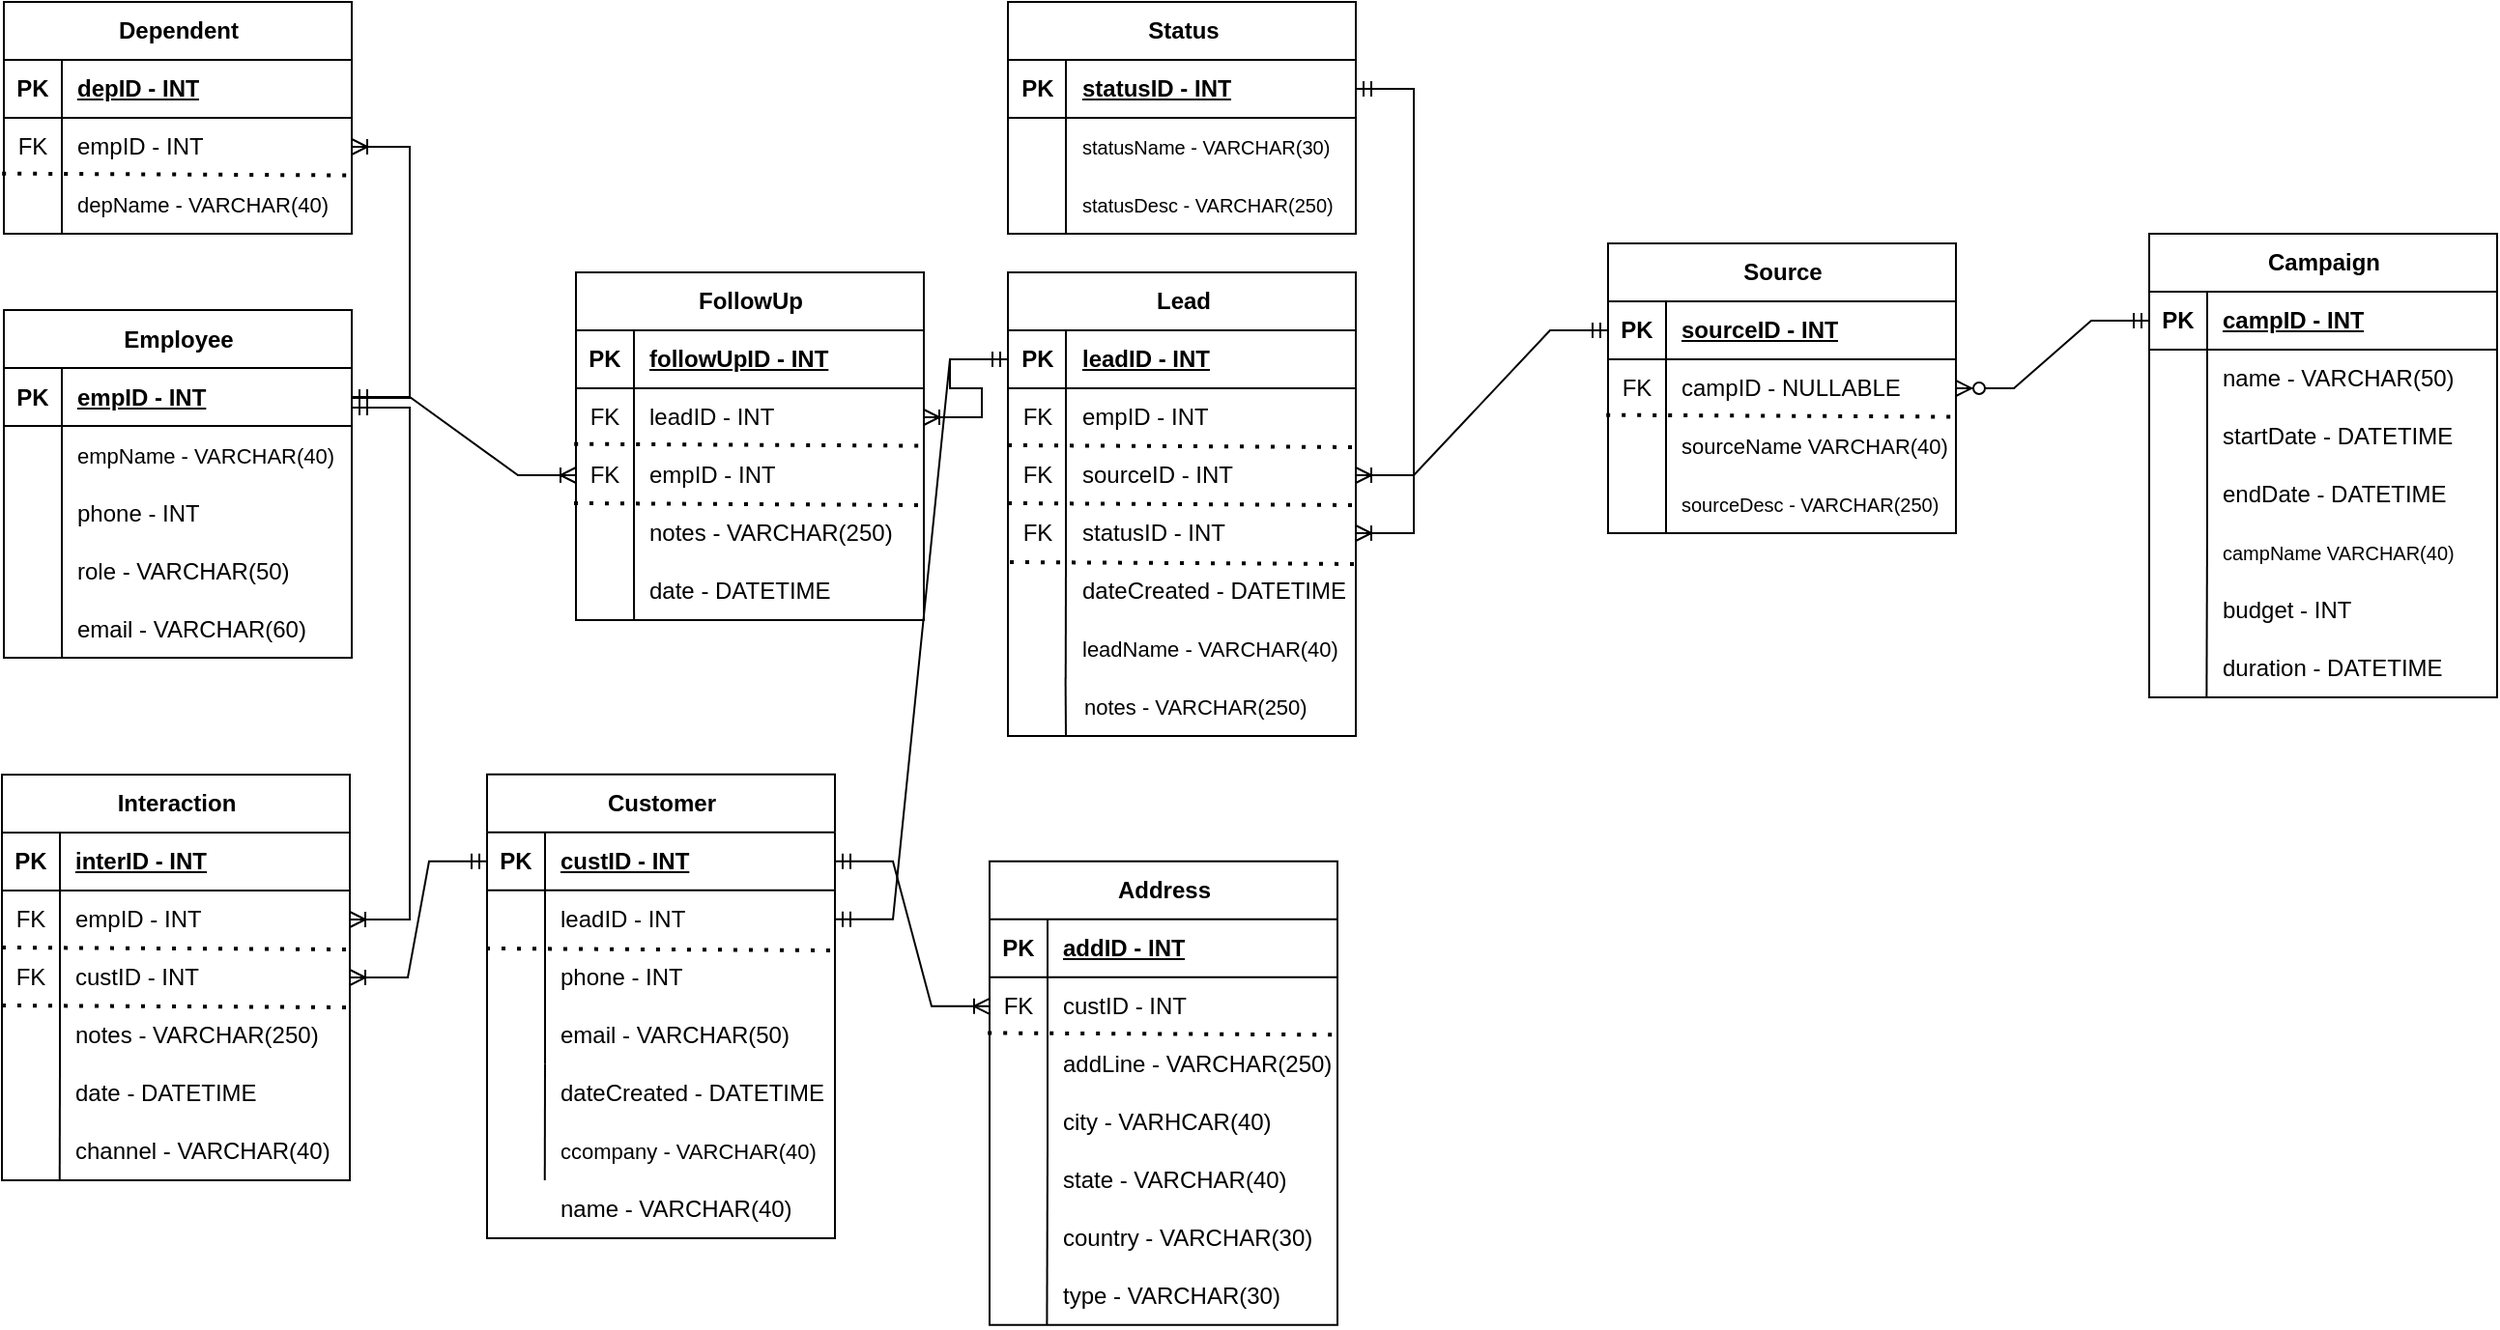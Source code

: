 <mxfile version="27.1.1">
  <diagram name="Page-1" id="-uxOBKV9TbgrI2j7cVia">
    <mxGraphModel dx="1880" dy="2082" grid="1" gridSize="10" guides="1" tooltips="1" connect="1" arrows="1" fold="1" page="1" pageScale="1" pageWidth="850" pageHeight="1100" math="0" shadow="0">
      <root>
        <mxCell id="0" />
        <mxCell id="1" parent="0" />
        <mxCell id="H_kgaCz8BJi_z6HfQEeD-2" value="Address" style="shape=table;startSize=30;container=1;collapsible=1;childLayout=tableLayout;fixedRows=1;rowLines=0;fontStyle=1;align=center;resizeLast=1;html=1;" parent="1" vertex="1">
          <mxGeometry x="640" y="-635.09" width="180" height="240" as="geometry">
            <mxRectangle x="40" y="-1080" width="80" height="30" as="alternateBounds" />
          </mxGeometry>
        </mxCell>
        <mxCell id="H_kgaCz8BJi_z6HfQEeD-3" value="" style="shape=tableRow;horizontal=0;startSize=0;swimlaneHead=0;swimlaneBody=0;fillColor=none;collapsible=0;dropTarget=0;points=[[0,0.5],[1,0.5]];portConstraint=eastwest;top=0;left=0;right=0;bottom=1;" parent="H_kgaCz8BJi_z6HfQEeD-2" vertex="1">
          <mxGeometry y="30" width="180" height="30" as="geometry" />
        </mxCell>
        <mxCell id="H_kgaCz8BJi_z6HfQEeD-4" value="PK" style="shape=partialRectangle;connectable=0;fillColor=none;top=0;left=0;bottom=0;right=0;fontStyle=1;overflow=hidden;whiteSpace=wrap;html=1;" parent="H_kgaCz8BJi_z6HfQEeD-3" vertex="1">
          <mxGeometry width="30" height="30" as="geometry">
            <mxRectangle width="30" height="30" as="alternateBounds" />
          </mxGeometry>
        </mxCell>
        <mxCell id="H_kgaCz8BJi_z6HfQEeD-5" value="addID - INT" style="shape=partialRectangle;connectable=0;fillColor=none;top=0;left=0;bottom=0;right=0;align=left;spacingLeft=6;fontStyle=5;overflow=hidden;whiteSpace=wrap;html=1;" parent="H_kgaCz8BJi_z6HfQEeD-3" vertex="1">
          <mxGeometry x="30" width="150" height="30" as="geometry">
            <mxRectangle width="150" height="30" as="alternateBounds" />
          </mxGeometry>
        </mxCell>
        <mxCell id="H_kgaCz8BJi_z6HfQEeD-6" value="" style="shape=tableRow;horizontal=0;startSize=0;swimlaneHead=0;swimlaneBody=0;fillColor=none;collapsible=0;dropTarget=0;points=[[0,0.5],[1,0.5]];portConstraint=eastwest;top=0;left=0;right=0;bottom=0;swimlaneFillColor=none;labelBorderColor=none;labelBackgroundColor=none;" parent="H_kgaCz8BJi_z6HfQEeD-2" vertex="1">
          <mxGeometry y="60" width="180" height="30" as="geometry" />
        </mxCell>
        <mxCell id="H_kgaCz8BJi_z6HfQEeD-7" value="FK" style="shape=partialRectangle;connectable=0;fillColor=none;top=0;left=0;bottom=0;right=0;editable=1;overflow=hidden;whiteSpace=wrap;html=1;labelBorderColor=none;labelBackgroundColor=none;swimlaneFillColor=none;" parent="H_kgaCz8BJi_z6HfQEeD-6" vertex="1">
          <mxGeometry width="30" height="30" as="geometry">
            <mxRectangle width="30" height="30" as="alternateBounds" />
          </mxGeometry>
        </mxCell>
        <mxCell id="H_kgaCz8BJi_z6HfQEeD-8" value="custID - INT" style="shape=partialRectangle;connectable=0;fillColor=none;top=0;left=0;bottom=0;right=0;align=left;spacingLeft=6;overflow=hidden;whiteSpace=wrap;html=1;labelBorderColor=none;labelBackgroundColor=none;swimlaneFillColor=none;" parent="H_kgaCz8BJi_z6HfQEeD-6" vertex="1">
          <mxGeometry x="30" width="150" height="30" as="geometry">
            <mxRectangle width="150" height="30" as="alternateBounds" />
          </mxGeometry>
        </mxCell>
        <mxCell id="H_kgaCz8BJi_z6HfQEeD-9" value="" style="shape=tableRow;horizontal=0;startSize=0;swimlaneHead=0;swimlaneBody=0;fillColor=none;collapsible=0;dropTarget=0;points=[[0,0.5],[1,0.5]];portConstraint=eastwest;top=0;left=0;right=0;bottom=0;" parent="H_kgaCz8BJi_z6HfQEeD-2" vertex="1">
          <mxGeometry y="90" width="180" height="30" as="geometry" />
        </mxCell>
        <mxCell id="H_kgaCz8BJi_z6HfQEeD-10" value="" style="shape=partialRectangle;connectable=0;fillColor=none;top=0;left=0;bottom=0;right=0;editable=1;overflow=hidden;whiteSpace=wrap;html=1;" parent="H_kgaCz8BJi_z6HfQEeD-9" vertex="1">
          <mxGeometry width="30" height="30" as="geometry">
            <mxRectangle width="30" height="30" as="alternateBounds" />
          </mxGeometry>
        </mxCell>
        <mxCell id="H_kgaCz8BJi_z6HfQEeD-11" value="addLine - VARCHAR(250)" style="shape=partialRectangle;connectable=0;fillColor=none;top=0;left=0;bottom=0;right=0;align=left;spacingLeft=6;overflow=hidden;whiteSpace=wrap;html=1;" parent="H_kgaCz8BJi_z6HfQEeD-9" vertex="1">
          <mxGeometry x="30" width="150" height="30" as="geometry">
            <mxRectangle width="150" height="30" as="alternateBounds" />
          </mxGeometry>
        </mxCell>
        <mxCell id="H_kgaCz8BJi_z6HfQEeD-12" value="" style="shape=tableRow;horizontal=0;startSize=0;swimlaneHead=0;swimlaneBody=0;fillColor=none;collapsible=0;dropTarget=0;points=[[0,0.5],[1,0.5]];portConstraint=eastwest;top=0;left=0;right=0;bottom=0;" parent="H_kgaCz8BJi_z6HfQEeD-2" vertex="1">
          <mxGeometry y="120" width="180" height="30" as="geometry" />
        </mxCell>
        <mxCell id="H_kgaCz8BJi_z6HfQEeD-13" value="" style="shape=partialRectangle;connectable=0;fillColor=none;top=0;left=0;bottom=0;right=0;editable=1;overflow=hidden;whiteSpace=wrap;html=1;" parent="H_kgaCz8BJi_z6HfQEeD-12" vertex="1">
          <mxGeometry width="30" height="30" as="geometry">
            <mxRectangle width="30" height="30" as="alternateBounds" />
          </mxGeometry>
        </mxCell>
        <mxCell id="H_kgaCz8BJi_z6HfQEeD-14" value="city - VARHCAR(40)" style="shape=partialRectangle;connectable=0;fillColor=none;top=0;left=0;bottom=0;right=0;align=left;spacingLeft=6;overflow=hidden;whiteSpace=wrap;html=1;" parent="H_kgaCz8BJi_z6HfQEeD-12" vertex="1">
          <mxGeometry x="30" width="150" height="30" as="geometry">
            <mxRectangle width="150" height="30" as="alternateBounds" />
          </mxGeometry>
        </mxCell>
        <mxCell id="HdhnjB2yyZDHZ2t6fG6--1" value="" style="endArrow=none;dashed=1;html=1;dashPattern=1 3;strokeWidth=2;rounded=0;exitX=-0.005;exitY=-0.039;exitDx=0;exitDy=0;exitPerimeter=0;entryX=0.999;entryY=0.992;entryDx=0;entryDy=0;entryPerimeter=0;" parent="H_kgaCz8BJi_z6HfQEeD-2" source="H_kgaCz8BJi_z6HfQEeD-9" target="H_kgaCz8BJi_z6HfQEeD-6" edge="1">
          <mxGeometry width="50" height="50" relative="1" as="geometry">
            <mxPoint x="130" y="100" as="sourcePoint" />
            <mxPoint x="180" y="50" as="targetPoint" />
          </mxGeometry>
        </mxCell>
        <mxCell id="HdhnjB2yyZDHZ2t6fG6--3" value="" style="shape=tableRow;horizontal=0;startSize=0;swimlaneHead=0;swimlaneBody=0;fillColor=none;collapsible=0;dropTarget=0;points=[[0,0.5],[1,0.5]];portConstraint=eastwest;top=0;left=0;right=0;bottom=0;" parent="1" vertex="1">
          <mxGeometry x="640" y="-485.09" width="180" height="30" as="geometry" />
        </mxCell>
        <mxCell id="HdhnjB2yyZDHZ2t6fG6--4" value="" style="shape=partialRectangle;connectable=0;fillColor=none;top=0;left=0;bottom=0;right=0;editable=1;overflow=hidden;whiteSpace=wrap;html=1;" parent="HdhnjB2yyZDHZ2t6fG6--3" vertex="1">
          <mxGeometry width="30" height="30" as="geometry">
            <mxRectangle width="30" height="30" as="alternateBounds" />
          </mxGeometry>
        </mxCell>
        <mxCell id="HdhnjB2yyZDHZ2t6fG6--5" value="state - VARCHAR(40)" style="shape=partialRectangle;connectable=0;fillColor=none;top=0;left=0;bottom=0;right=0;align=left;spacingLeft=6;overflow=hidden;whiteSpace=wrap;html=1;" parent="HdhnjB2yyZDHZ2t6fG6--3" vertex="1">
          <mxGeometry x="30" width="150" height="30" as="geometry">
            <mxRectangle width="150" height="30" as="alternateBounds" />
          </mxGeometry>
        </mxCell>
        <mxCell id="71bltICIBMB3Mtwt2Yah-1" value="" style="shape=tableRow;horizontal=0;startSize=0;swimlaneHead=0;swimlaneBody=0;fillColor=none;collapsible=0;dropTarget=0;points=[[0,0.5],[1,0.5]];portConstraint=eastwest;top=0;left=0;right=0;bottom=0;" vertex="1" parent="1">
          <mxGeometry x="640" y="-455.09" width="180" height="30" as="geometry" />
        </mxCell>
        <mxCell id="71bltICIBMB3Mtwt2Yah-2" value="" style="shape=partialRectangle;connectable=0;fillColor=none;top=0;left=0;bottom=0;right=0;editable=1;overflow=hidden;whiteSpace=wrap;html=1;" vertex="1" parent="71bltICIBMB3Mtwt2Yah-1">
          <mxGeometry width="30" height="30" as="geometry">
            <mxRectangle width="30" height="30" as="alternateBounds" />
          </mxGeometry>
        </mxCell>
        <mxCell id="71bltICIBMB3Mtwt2Yah-3" value="country - VARCHAR(30)" style="shape=partialRectangle;connectable=0;fillColor=none;top=0;left=0;bottom=0;right=0;align=left;spacingLeft=6;overflow=hidden;whiteSpace=wrap;html=1;" vertex="1" parent="71bltICIBMB3Mtwt2Yah-1">
          <mxGeometry x="30" width="150" height="30" as="geometry">
            <mxRectangle width="150" height="30" as="alternateBounds" />
          </mxGeometry>
        </mxCell>
        <mxCell id="71bltICIBMB3Mtwt2Yah-4" value="" style="shape=tableRow;horizontal=0;startSize=0;swimlaneHead=0;swimlaneBody=0;fillColor=none;collapsible=0;dropTarget=0;points=[[0,0.5],[1,0.5]];portConstraint=eastwest;top=0;left=0;right=0;bottom=0;" vertex="1" parent="1">
          <mxGeometry x="640" y="-425.09" width="180" height="30" as="geometry" />
        </mxCell>
        <mxCell id="71bltICIBMB3Mtwt2Yah-5" value="" style="shape=partialRectangle;connectable=0;fillColor=none;top=0;left=0;bottom=0;right=0;editable=1;overflow=hidden;whiteSpace=wrap;html=1;" vertex="1" parent="71bltICIBMB3Mtwt2Yah-4">
          <mxGeometry width="30" height="30" as="geometry">
            <mxRectangle width="30" height="30" as="alternateBounds" />
          </mxGeometry>
        </mxCell>
        <mxCell id="71bltICIBMB3Mtwt2Yah-6" value="type - VARCHAR(30)" style="shape=partialRectangle;connectable=0;fillColor=none;top=0;left=0;bottom=0;right=0;align=left;spacingLeft=6;overflow=hidden;whiteSpace=wrap;html=1;" vertex="1" parent="71bltICIBMB3Mtwt2Yah-4">
          <mxGeometry x="30" width="150" height="30" as="geometry">
            <mxRectangle width="150" height="30" as="alternateBounds" />
          </mxGeometry>
        </mxCell>
        <mxCell id="71bltICIBMB3Mtwt2Yah-7" value="" style="endArrow=none;html=1;rounded=0;exitX=0.165;exitY=1;exitDx=0;exitDy=0;exitPerimeter=0;" edge="1" parent="1" source="71bltICIBMB3Mtwt2Yah-4">
          <mxGeometry width="50" height="50" relative="1" as="geometry">
            <mxPoint x="760" y="-365.09" as="sourcePoint" />
            <mxPoint x="670" y="-486.09" as="targetPoint" />
          </mxGeometry>
        </mxCell>
        <mxCell id="71bltICIBMB3Mtwt2Yah-8" value="Dependent" style="shape=table;startSize=30;container=1;collapsible=1;childLayout=tableLayout;fixedRows=1;rowLines=0;fontStyle=1;align=center;resizeLast=1;html=1;" vertex="1" parent="1">
          <mxGeometry x="130" y="-1080" width="180" height="120" as="geometry">
            <mxRectangle x="40" y="-1080" width="80" height="30" as="alternateBounds" />
          </mxGeometry>
        </mxCell>
        <mxCell id="71bltICIBMB3Mtwt2Yah-9" value="" style="shape=tableRow;horizontal=0;startSize=0;swimlaneHead=0;swimlaneBody=0;fillColor=none;collapsible=0;dropTarget=0;points=[[0,0.5],[1,0.5]];portConstraint=eastwest;top=0;left=0;right=0;bottom=1;" vertex="1" parent="71bltICIBMB3Mtwt2Yah-8">
          <mxGeometry y="30" width="180" height="30" as="geometry" />
        </mxCell>
        <mxCell id="71bltICIBMB3Mtwt2Yah-10" value="PK" style="shape=partialRectangle;connectable=0;fillColor=none;top=0;left=0;bottom=0;right=0;fontStyle=1;overflow=hidden;whiteSpace=wrap;html=1;" vertex="1" parent="71bltICIBMB3Mtwt2Yah-9">
          <mxGeometry width="30" height="30" as="geometry">
            <mxRectangle width="30" height="30" as="alternateBounds" />
          </mxGeometry>
        </mxCell>
        <mxCell id="71bltICIBMB3Mtwt2Yah-11" value="depID - INT" style="shape=partialRectangle;connectable=0;fillColor=none;top=0;left=0;bottom=0;right=0;align=left;spacingLeft=6;fontStyle=5;overflow=hidden;whiteSpace=wrap;html=1;" vertex="1" parent="71bltICIBMB3Mtwt2Yah-9">
          <mxGeometry x="30" width="150" height="30" as="geometry">
            <mxRectangle width="150" height="30" as="alternateBounds" />
          </mxGeometry>
        </mxCell>
        <mxCell id="71bltICIBMB3Mtwt2Yah-12" value="" style="shape=tableRow;horizontal=0;startSize=0;swimlaneHead=0;swimlaneBody=0;fillColor=none;collapsible=0;dropTarget=0;points=[[0,0.5],[1,0.5]];portConstraint=eastwest;top=0;left=0;right=0;bottom=0;swimlaneFillColor=none;labelBorderColor=none;labelBackgroundColor=none;" vertex="1" parent="71bltICIBMB3Mtwt2Yah-8">
          <mxGeometry y="60" width="180" height="30" as="geometry" />
        </mxCell>
        <mxCell id="71bltICIBMB3Mtwt2Yah-13" value="FK" style="shape=partialRectangle;connectable=0;fillColor=none;top=0;left=0;bottom=0;right=0;editable=1;overflow=hidden;whiteSpace=wrap;html=1;labelBorderColor=none;labelBackgroundColor=none;swimlaneFillColor=none;" vertex="1" parent="71bltICIBMB3Mtwt2Yah-12">
          <mxGeometry width="30" height="30" as="geometry">
            <mxRectangle width="30" height="30" as="alternateBounds" />
          </mxGeometry>
        </mxCell>
        <mxCell id="71bltICIBMB3Mtwt2Yah-14" value="empID - INT" style="shape=partialRectangle;connectable=0;fillColor=none;top=0;left=0;bottom=0;right=0;align=left;spacingLeft=6;overflow=hidden;whiteSpace=wrap;html=1;labelBorderColor=none;labelBackgroundColor=none;swimlaneFillColor=none;" vertex="1" parent="71bltICIBMB3Mtwt2Yah-12">
          <mxGeometry x="30" width="150" height="30" as="geometry">
            <mxRectangle width="150" height="30" as="alternateBounds" />
          </mxGeometry>
        </mxCell>
        <mxCell id="71bltICIBMB3Mtwt2Yah-15" value="" style="shape=tableRow;horizontal=0;startSize=0;swimlaneHead=0;swimlaneBody=0;fillColor=none;collapsible=0;dropTarget=0;points=[[0,0.5],[1,0.5]];portConstraint=eastwest;top=0;left=0;right=0;bottom=0;" vertex="1" parent="71bltICIBMB3Mtwt2Yah-8">
          <mxGeometry y="90" width="180" height="30" as="geometry" />
        </mxCell>
        <mxCell id="71bltICIBMB3Mtwt2Yah-16" value="" style="shape=partialRectangle;connectable=0;fillColor=none;top=0;left=0;bottom=0;right=0;editable=1;overflow=hidden;whiteSpace=wrap;html=1;" vertex="1" parent="71bltICIBMB3Mtwt2Yah-15">
          <mxGeometry width="30" height="30" as="geometry">
            <mxRectangle width="30" height="30" as="alternateBounds" />
          </mxGeometry>
        </mxCell>
        <mxCell id="71bltICIBMB3Mtwt2Yah-17" value="&lt;font style=&quot;font-size: 11px;&quot;&gt;depName - VARCHAR(40)&lt;/font&gt;" style="shape=partialRectangle;connectable=0;fillColor=none;top=0;left=0;bottom=0;right=0;align=left;spacingLeft=6;overflow=hidden;whiteSpace=wrap;html=1;" vertex="1" parent="71bltICIBMB3Mtwt2Yah-15">
          <mxGeometry x="30" width="150" height="30" as="geometry">
            <mxRectangle width="150" height="30" as="alternateBounds" />
          </mxGeometry>
        </mxCell>
        <mxCell id="71bltICIBMB3Mtwt2Yah-21" value="" style="endArrow=none;dashed=1;html=1;dashPattern=1 3;strokeWidth=2;rounded=0;exitX=-0.005;exitY=-0.039;exitDx=0;exitDy=0;exitPerimeter=0;entryX=0.999;entryY=0.992;entryDx=0;entryDy=0;entryPerimeter=0;" edge="1" parent="71bltICIBMB3Mtwt2Yah-8" source="71bltICIBMB3Mtwt2Yah-15" target="71bltICIBMB3Mtwt2Yah-12">
          <mxGeometry width="50" height="50" relative="1" as="geometry">
            <mxPoint x="130" y="100" as="sourcePoint" />
            <mxPoint x="180" y="50" as="targetPoint" />
          </mxGeometry>
        </mxCell>
        <mxCell id="71bltICIBMB3Mtwt2Yah-28" value="" style="shape=tableRow;horizontal=0;startSize=0;swimlaneHead=0;swimlaneBody=0;fillColor=none;collapsible=0;dropTarget=0;points=[[0,0.5],[1,0.5]];portConstraint=eastwest;top=0;left=0;right=0;bottom=0;" vertex="1" parent="1">
          <mxGeometry x="649.5" y="-1010" width="180" height="30" as="geometry" />
        </mxCell>
        <mxCell id="71bltICIBMB3Mtwt2Yah-29" value="" style="shape=partialRectangle;connectable=0;fillColor=none;top=0;left=0;bottom=0;right=0;editable=1;overflow=hidden;whiteSpace=wrap;html=1;" vertex="1" parent="71bltICIBMB3Mtwt2Yah-28">
          <mxGeometry width="30" height="30" as="geometry">
            <mxRectangle width="30" height="30" as="alternateBounds" />
          </mxGeometry>
        </mxCell>
        <mxCell id="71bltICIBMB3Mtwt2Yah-33" value="Campaign" style="shape=table;startSize=30;container=1;collapsible=1;childLayout=tableLayout;fixedRows=1;rowLines=0;fontStyle=1;align=center;resizeLast=1;html=1;" vertex="1" parent="1">
          <mxGeometry x="1240" y="-960" width="180" height="240" as="geometry">
            <mxRectangle x="40" y="-1080" width="80" height="30" as="alternateBounds" />
          </mxGeometry>
        </mxCell>
        <mxCell id="71bltICIBMB3Mtwt2Yah-34" value="" style="shape=tableRow;horizontal=0;startSize=0;swimlaneHead=0;swimlaneBody=0;fillColor=none;collapsible=0;dropTarget=0;points=[[0,0.5],[1,0.5]];portConstraint=eastwest;top=0;left=0;right=0;bottom=1;" vertex="1" parent="71bltICIBMB3Mtwt2Yah-33">
          <mxGeometry y="30" width="180" height="30" as="geometry" />
        </mxCell>
        <mxCell id="71bltICIBMB3Mtwt2Yah-35" value="PK" style="shape=partialRectangle;connectable=0;fillColor=none;top=0;left=0;bottom=0;right=0;fontStyle=1;overflow=hidden;whiteSpace=wrap;html=1;" vertex="1" parent="71bltICIBMB3Mtwt2Yah-34">
          <mxGeometry width="30" height="30" as="geometry">
            <mxRectangle width="30" height="30" as="alternateBounds" />
          </mxGeometry>
        </mxCell>
        <mxCell id="71bltICIBMB3Mtwt2Yah-36" value="campID - INT" style="shape=partialRectangle;connectable=0;fillColor=none;top=0;left=0;bottom=0;right=0;align=left;spacingLeft=6;fontStyle=5;overflow=hidden;whiteSpace=wrap;html=1;" vertex="1" parent="71bltICIBMB3Mtwt2Yah-34">
          <mxGeometry x="30" width="150" height="30" as="geometry">
            <mxRectangle width="150" height="30" as="alternateBounds" />
          </mxGeometry>
        </mxCell>
        <mxCell id="71bltICIBMB3Mtwt2Yah-37" value="" style="shape=tableRow;horizontal=0;startSize=0;swimlaneHead=0;swimlaneBody=0;fillColor=none;collapsible=0;dropTarget=0;points=[[0,0.5],[1,0.5]];portConstraint=eastwest;top=0;left=0;right=0;bottom=0;swimlaneFillColor=none;labelBorderColor=none;labelBackgroundColor=none;" vertex="1" parent="71bltICIBMB3Mtwt2Yah-33">
          <mxGeometry y="60" width="180" height="30" as="geometry" />
        </mxCell>
        <mxCell id="71bltICIBMB3Mtwt2Yah-38" value="" style="shape=partialRectangle;connectable=0;fillColor=none;top=0;left=0;bottom=0;right=0;editable=1;overflow=hidden;whiteSpace=wrap;html=1;labelBorderColor=none;labelBackgroundColor=none;swimlaneFillColor=none;" vertex="1" parent="71bltICIBMB3Mtwt2Yah-37">
          <mxGeometry width="30" height="30" as="geometry">
            <mxRectangle width="30" height="30" as="alternateBounds" />
          </mxGeometry>
        </mxCell>
        <mxCell id="71bltICIBMB3Mtwt2Yah-39" value="name - VARCHAR(50)" style="shape=partialRectangle;connectable=0;fillColor=none;top=0;left=0;bottom=0;right=0;align=left;spacingLeft=6;overflow=hidden;whiteSpace=wrap;html=1;labelBorderColor=none;labelBackgroundColor=none;swimlaneFillColor=none;" vertex="1" parent="71bltICIBMB3Mtwt2Yah-37">
          <mxGeometry x="30" width="150" height="30" as="geometry">
            <mxRectangle width="150" height="30" as="alternateBounds" />
          </mxGeometry>
        </mxCell>
        <mxCell id="71bltICIBMB3Mtwt2Yah-40" value="" style="shape=tableRow;horizontal=0;startSize=0;swimlaneHead=0;swimlaneBody=0;fillColor=none;collapsible=0;dropTarget=0;points=[[0,0.5],[1,0.5]];portConstraint=eastwest;top=0;left=0;right=0;bottom=0;" vertex="1" parent="71bltICIBMB3Mtwt2Yah-33">
          <mxGeometry y="90" width="180" height="30" as="geometry" />
        </mxCell>
        <mxCell id="71bltICIBMB3Mtwt2Yah-41" value="" style="shape=partialRectangle;connectable=0;fillColor=none;top=0;left=0;bottom=0;right=0;editable=1;overflow=hidden;whiteSpace=wrap;html=1;" vertex="1" parent="71bltICIBMB3Mtwt2Yah-40">
          <mxGeometry width="30" height="30" as="geometry">
            <mxRectangle width="30" height="30" as="alternateBounds" />
          </mxGeometry>
        </mxCell>
        <mxCell id="71bltICIBMB3Mtwt2Yah-42" value="startDate - DATETIME" style="shape=partialRectangle;connectable=0;fillColor=none;top=0;left=0;bottom=0;right=0;align=left;spacingLeft=6;overflow=hidden;whiteSpace=wrap;html=1;" vertex="1" parent="71bltICIBMB3Mtwt2Yah-40">
          <mxGeometry x="30" width="150" height="30" as="geometry">
            <mxRectangle width="150" height="30" as="alternateBounds" />
          </mxGeometry>
        </mxCell>
        <mxCell id="71bltICIBMB3Mtwt2Yah-43" value="" style="shape=tableRow;horizontal=0;startSize=0;swimlaneHead=0;swimlaneBody=0;fillColor=none;collapsible=0;dropTarget=0;points=[[0,0.5],[1,0.5]];portConstraint=eastwest;top=0;left=0;right=0;bottom=0;" vertex="1" parent="71bltICIBMB3Mtwt2Yah-33">
          <mxGeometry y="120" width="180" height="30" as="geometry" />
        </mxCell>
        <mxCell id="71bltICIBMB3Mtwt2Yah-44" value="" style="shape=partialRectangle;connectable=0;fillColor=none;top=0;left=0;bottom=0;right=0;editable=1;overflow=hidden;whiteSpace=wrap;html=1;" vertex="1" parent="71bltICIBMB3Mtwt2Yah-43">
          <mxGeometry width="30" height="30" as="geometry">
            <mxRectangle width="30" height="30" as="alternateBounds" />
          </mxGeometry>
        </mxCell>
        <mxCell id="71bltICIBMB3Mtwt2Yah-45" value="endDate - DATETIME" style="shape=partialRectangle;connectable=0;fillColor=none;top=0;left=0;bottom=0;right=0;align=left;spacingLeft=6;overflow=hidden;whiteSpace=wrap;html=1;" vertex="1" parent="71bltICIBMB3Mtwt2Yah-43">
          <mxGeometry x="30" width="150" height="30" as="geometry">
            <mxRectangle width="150" height="30" as="alternateBounds" />
          </mxGeometry>
        </mxCell>
        <mxCell id="71bltICIBMB3Mtwt2Yah-47" value="" style="shape=tableRow;horizontal=0;startSize=0;swimlaneHead=0;swimlaneBody=0;fillColor=none;collapsible=0;dropTarget=0;points=[[0,0.5],[1,0.5]];portConstraint=eastwest;top=0;left=0;right=0;bottom=0;" vertex="1" parent="1">
          <mxGeometry x="1240" y="-810" width="180" height="30" as="geometry" />
        </mxCell>
        <mxCell id="71bltICIBMB3Mtwt2Yah-48" value="" style="shape=partialRectangle;connectable=0;fillColor=none;top=0;left=0;bottom=0;right=0;editable=1;overflow=hidden;whiteSpace=wrap;html=1;" vertex="1" parent="71bltICIBMB3Mtwt2Yah-47">
          <mxGeometry width="30" height="30" as="geometry">
            <mxRectangle width="30" height="30" as="alternateBounds" />
          </mxGeometry>
        </mxCell>
        <mxCell id="71bltICIBMB3Mtwt2Yah-49" value="&lt;font style=&quot;font-size: 10px;&quot;&gt;campName VARCHAR(40)&lt;/font&gt;" style="shape=partialRectangle;connectable=0;fillColor=none;top=0;left=0;bottom=0;right=0;align=left;spacingLeft=6;overflow=hidden;whiteSpace=wrap;html=1;" vertex="1" parent="71bltICIBMB3Mtwt2Yah-47">
          <mxGeometry x="30" width="150" height="30" as="geometry">
            <mxRectangle width="150" height="30" as="alternateBounds" />
          </mxGeometry>
        </mxCell>
        <mxCell id="71bltICIBMB3Mtwt2Yah-50" value="" style="shape=tableRow;horizontal=0;startSize=0;swimlaneHead=0;swimlaneBody=0;fillColor=none;collapsible=0;dropTarget=0;points=[[0,0.5],[1,0.5]];portConstraint=eastwest;top=0;left=0;right=0;bottom=0;" vertex="1" parent="1">
          <mxGeometry x="1240" y="-780" width="180" height="30" as="geometry" />
        </mxCell>
        <mxCell id="71bltICIBMB3Mtwt2Yah-51" value="" style="shape=partialRectangle;connectable=0;fillColor=none;top=0;left=0;bottom=0;right=0;editable=1;overflow=hidden;whiteSpace=wrap;html=1;" vertex="1" parent="71bltICIBMB3Mtwt2Yah-50">
          <mxGeometry width="30" height="30" as="geometry">
            <mxRectangle width="30" height="30" as="alternateBounds" />
          </mxGeometry>
        </mxCell>
        <mxCell id="71bltICIBMB3Mtwt2Yah-52" value="budget - INT" style="shape=partialRectangle;connectable=0;fillColor=none;top=0;left=0;bottom=0;right=0;align=left;spacingLeft=6;overflow=hidden;whiteSpace=wrap;html=1;" vertex="1" parent="71bltICIBMB3Mtwt2Yah-50">
          <mxGeometry x="30" width="150" height="30" as="geometry">
            <mxRectangle width="150" height="30" as="alternateBounds" />
          </mxGeometry>
        </mxCell>
        <mxCell id="71bltICIBMB3Mtwt2Yah-53" value="" style="shape=tableRow;horizontal=0;startSize=0;swimlaneHead=0;swimlaneBody=0;fillColor=none;collapsible=0;dropTarget=0;points=[[0,0.5],[1,0.5]];portConstraint=eastwest;top=0;left=0;right=0;bottom=0;" vertex="1" parent="1">
          <mxGeometry x="1240" y="-750" width="180" height="30" as="geometry" />
        </mxCell>
        <mxCell id="71bltICIBMB3Mtwt2Yah-54" value="" style="shape=partialRectangle;connectable=0;fillColor=none;top=0;left=0;bottom=0;right=0;editable=1;overflow=hidden;whiteSpace=wrap;html=1;" vertex="1" parent="71bltICIBMB3Mtwt2Yah-53">
          <mxGeometry width="30" height="30" as="geometry">
            <mxRectangle width="30" height="30" as="alternateBounds" />
          </mxGeometry>
        </mxCell>
        <mxCell id="71bltICIBMB3Mtwt2Yah-55" value="duration - DATETIME" style="shape=partialRectangle;connectable=0;fillColor=none;top=0;left=0;bottom=0;right=0;align=left;spacingLeft=6;overflow=hidden;whiteSpace=wrap;html=1;" vertex="1" parent="71bltICIBMB3Mtwt2Yah-53">
          <mxGeometry x="30" width="150" height="30" as="geometry">
            <mxRectangle width="150" height="30" as="alternateBounds" />
          </mxGeometry>
        </mxCell>
        <mxCell id="71bltICIBMB3Mtwt2Yah-56" value="" style="endArrow=none;html=1;rounded=0;exitX=0.165;exitY=1;exitDx=0;exitDy=0;exitPerimeter=0;" edge="1" parent="1" source="71bltICIBMB3Mtwt2Yah-53">
          <mxGeometry width="50" height="50" relative="1" as="geometry">
            <mxPoint x="1360" y="-690" as="sourcePoint" />
            <mxPoint x="1270" y="-811" as="targetPoint" />
          </mxGeometry>
        </mxCell>
        <mxCell id="71bltICIBMB3Mtwt2Yah-57" value="FollowUp" style="shape=table;startSize=30;container=1;collapsible=1;childLayout=tableLayout;fixedRows=1;rowLines=0;fontStyle=1;align=center;resizeLast=1;html=1;" vertex="1" parent="1">
          <mxGeometry x="426" y="-940" width="180" height="180" as="geometry">
            <mxRectangle x="40" y="-1080" width="80" height="30" as="alternateBounds" />
          </mxGeometry>
        </mxCell>
        <mxCell id="71bltICIBMB3Mtwt2Yah-58" value="" style="shape=tableRow;horizontal=0;startSize=0;swimlaneHead=0;swimlaneBody=0;fillColor=none;collapsible=0;dropTarget=0;points=[[0,0.5],[1,0.5]];portConstraint=eastwest;top=0;left=0;right=0;bottom=1;" vertex="1" parent="71bltICIBMB3Mtwt2Yah-57">
          <mxGeometry y="30" width="180" height="30" as="geometry" />
        </mxCell>
        <mxCell id="71bltICIBMB3Mtwt2Yah-59" value="PK" style="shape=partialRectangle;connectable=0;fillColor=none;top=0;left=0;bottom=0;right=0;fontStyle=1;overflow=hidden;whiteSpace=wrap;html=1;" vertex="1" parent="71bltICIBMB3Mtwt2Yah-58">
          <mxGeometry width="30" height="30" as="geometry">
            <mxRectangle width="30" height="30" as="alternateBounds" />
          </mxGeometry>
        </mxCell>
        <mxCell id="71bltICIBMB3Mtwt2Yah-60" value="followUpID - INT" style="shape=partialRectangle;connectable=0;fillColor=none;top=0;left=0;bottom=0;right=0;align=left;spacingLeft=6;fontStyle=5;overflow=hidden;whiteSpace=wrap;html=1;" vertex="1" parent="71bltICIBMB3Mtwt2Yah-58">
          <mxGeometry x="30" width="150" height="30" as="geometry">
            <mxRectangle width="150" height="30" as="alternateBounds" />
          </mxGeometry>
        </mxCell>
        <mxCell id="71bltICIBMB3Mtwt2Yah-61" value="" style="shape=tableRow;horizontal=0;startSize=0;swimlaneHead=0;swimlaneBody=0;fillColor=none;collapsible=0;dropTarget=0;points=[[0,0.5],[1,0.5]];portConstraint=eastwest;top=0;left=0;right=0;bottom=0;swimlaneFillColor=none;labelBorderColor=none;labelBackgroundColor=none;" vertex="1" parent="71bltICIBMB3Mtwt2Yah-57">
          <mxGeometry y="60" width="180" height="30" as="geometry" />
        </mxCell>
        <mxCell id="71bltICIBMB3Mtwt2Yah-62" value="FK" style="shape=partialRectangle;connectable=0;fillColor=none;top=0;left=0;bottom=0;right=0;editable=1;overflow=hidden;whiteSpace=wrap;html=1;labelBorderColor=none;labelBackgroundColor=none;swimlaneFillColor=none;" vertex="1" parent="71bltICIBMB3Mtwt2Yah-61">
          <mxGeometry width="30" height="30" as="geometry">
            <mxRectangle width="30" height="30" as="alternateBounds" />
          </mxGeometry>
        </mxCell>
        <mxCell id="71bltICIBMB3Mtwt2Yah-63" value="leadID - INT" style="shape=partialRectangle;connectable=0;fillColor=none;top=0;left=0;bottom=0;right=0;align=left;spacingLeft=6;overflow=hidden;whiteSpace=wrap;html=1;labelBorderColor=none;labelBackgroundColor=none;swimlaneFillColor=none;" vertex="1" parent="71bltICIBMB3Mtwt2Yah-61">
          <mxGeometry x="30" width="150" height="30" as="geometry">
            <mxRectangle width="150" height="30" as="alternateBounds" />
          </mxGeometry>
        </mxCell>
        <mxCell id="71bltICIBMB3Mtwt2Yah-64" value="" style="shape=tableRow;horizontal=0;startSize=0;swimlaneHead=0;swimlaneBody=0;fillColor=none;collapsible=0;dropTarget=0;points=[[0,0.5],[1,0.5]];portConstraint=eastwest;top=0;left=0;right=0;bottom=0;" vertex="1" parent="71bltICIBMB3Mtwt2Yah-57">
          <mxGeometry y="90" width="180" height="30" as="geometry" />
        </mxCell>
        <mxCell id="71bltICIBMB3Mtwt2Yah-65" value="FK" style="shape=partialRectangle;connectable=0;fillColor=none;top=0;left=0;bottom=0;right=0;editable=1;overflow=hidden;whiteSpace=wrap;html=1;" vertex="1" parent="71bltICIBMB3Mtwt2Yah-64">
          <mxGeometry width="30" height="30" as="geometry">
            <mxRectangle width="30" height="30" as="alternateBounds" />
          </mxGeometry>
        </mxCell>
        <mxCell id="71bltICIBMB3Mtwt2Yah-66" value="empID - INT" style="shape=partialRectangle;connectable=0;fillColor=none;top=0;left=0;bottom=0;right=0;align=left;spacingLeft=6;overflow=hidden;whiteSpace=wrap;html=1;" vertex="1" parent="71bltICIBMB3Mtwt2Yah-64">
          <mxGeometry x="30" width="150" height="30" as="geometry">
            <mxRectangle width="150" height="30" as="alternateBounds" />
          </mxGeometry>
        </mxCell>
        <mxCell id="71bltICIBMB3Mtwt2Yah-67" value="" style="shape=tableRow;horizontal=0;startSize=0;swimlaneHead=0;swimlaneBody=0;fillColor=none;collapsible=0;dropTarget=0;points=[[0,0.5],[1,0.5]];portConstraint=eastwest;top=0;left=0;right=0;bottom=0;" vertex="1" parent="71bltICIBMB3Mtwt2Yah-57">
          <mxGeometry y="120" width="180" height="30" as="geometry" />
        </mxCell>
        <mxCell id="71bltICIBMB3Mtwt2Yah-68" value="" style="shape=partialRectangle;connectable=0;fillColor=none;top=0;left=0;bottom=0;right=0;editable=1;overflow=hidden;whiteSpace=wrap;html=1;" vertex="1" parent="71bltICIBMB3Mtwt2Yah-67">
          <mxGeometry width="30" height="30" as="geometry">
            <mxRectangle width="30" height="30" as="alternateBounds" />
          </mxGeometry>
        </mxCell>
        <mxCell id="71bltICIBMB3Mtwt2Yah-69" value="notes - VARCHAR(250)" style="shape=partialRectangle;connectable=0;fillColor=none;top=0;left=0;bottom=0;right=0;align=left;spacingLeft=6;overflow=hidden;whiteSpace=wrap;html=1;" vertex="1" parent="71bltICIBMB3Mtwt2Yah-67">
          <mxGeometry x="30" width="150" height="30" as="geometry">
            <mxRectangle width="150" height="30" as="alternateBounds" />
          </mxGeometry>
        </mxCell>
        <mxCell id="71bltICIBMB3Mtwt2Yah-70" value="" style="endArrow=none;dashed=1;html=1;dashPattern=1 3;strokeWidth=2;rounded=0;exitX=-0.005;exitY=-0.039;exitDx=0;exitDy=0;exitPerimeter=0;entryX=0.999;entryY=0.992;entryDx=0;entryDy=0;entryPerimeter=0;" edge="1" parent="71bltICIBMB3Mtwt2Yah-57" source="71bltICIBMB3Mtwt2Yah-64" target="71bltICIBMB3Mtwt2Yah-61">
          <mxGeometry width="50" height="50" relative="1" as="geometry">
            <mxPoint x="130" y="100" as="sourcePoint" />
            <mxPoint x="180" y="50" as="targetPoint" />
          </mxGeometry>
        </mxCell>
        <mxCell id="71bltICIBMB3Mtwt2Yah-71" value="" style="endArrow=none;dashed=1;html=1;dashPattern=1 3;strokeWidth=2;rounded=0;exitX=-0.005;exitY=-0.039;exitDx=0;exitDy=0;exitPerimeter=0;entryX=0.999;entryY=0.992;entryDx=0;entryDy=0;entryPerimeter=0;" edge="1" parent="1">
          <mxGeometry width="50" height="50" relative="1" as="geometry">
            <mxPoint x="425" y="-820.5" as="sourcePoint" />
            <mxPoint x="606" y="-819.5" as="targetPoint" />
          </mxGeometry>
        </mxCell>
        <mxCell id="71bltICIBMB3Mtwt2Yah-72" value="" style="endArrow=none;html=1;rounded=0;exitX=0.167;exitY=1.016;exitDx=0;exitDy=0;exitPerimeter=0;" edge="1" parent="1" source="71bltICIBMB3Mtwt2Yah-73">
          <mxGeometry width="50" height="50" relative="1" as="geometry">
            <mxPoint x="456" y="-700" as="sourcePoint" />
            <mxPoint x="456" y="-791" as="targetPoint" />
          </mxGeometry>
        </mxCell>
        <mxCell id="71bltICIBMB3Mtwt2Yah-73" value="" style="shape=tableRow;horizontal=0;startSize=0;swimlaneHead=0;swimlaneBody=0;fillColor=none;collapsible=0;dropTarget=0;points=[[0,0.5],[1,0.5]];portConstraint=eastwest;top=0;left=0;right=0;bottom=0;" vertex="1" parent="1">
          <mxGeometry x="426" y="-790" width="180" height="30" as="geometry" />
        </mxCell>
        <mxCell id="71bltICIBMB3Mtwt2Yah-74" value="" style="shape=partialRectangle;connectable=0;fillColor=none;top=0;left=0;bottom=0;right=0;editable=1;overflow=hidden;whiteSpace=wrap;html=1;" vertex="1" parent="71bltICIBMB3Mtwt2Yah-73">
          <mxGeometry width="30" height="30" as="geometry">
            <mxRectangle width="30" height="30" as="alternateBounds" />
          </mxGeometry>
        </mxCell>
        <mxCell id="71bltICIBMB3Mtwt2Yah-75" value="date - DATETIME" style="shape=partialRectangle;connectable=0;fillColor=none;top=0;left=0;bottom=0;right=0;align=left;spacingLeft=6;overflow=hidden;whiteSpace=wrap;html=1;" vertex="1" parent="71bltICIBMB3Mtwt2Yah-73">
          <mxGeometry x="30" width="150" height="30" as="geometry">
            <mxRectangle width="150" height="30" as="alternateBounds" />
          </mxGeometry>
        </mxCell>
        <mxCell id="71bltICIBMB3Mtwt2Yah-76" value="Interaction" style="shape=table;startSize=30;container=1;collapsible=1;childLayout=tableLayout;fixedRows=1;rowLines=0;fontStyle=1;align=center;resizeLast=1;html=1;" vertex="1" parent="1">
          <mxGeometry x="129" y="-680" width="180" height="210" as="geometry">
            <mxRectangle x="40" y="-1080" width="80" height="30" as="alternateBounds" />
          </mxGeometry>
        </mxCell>
        <mxCell id="71bltICIBMB3Mtwt2Yah-77" value="" style="shape=tableRow;horizontal=0;startSize=0;swimlaneHead=0;swimlaneBody=0;fillColor=none;collapsible=0;dropTarget=0;points=[[0,0.5],[1,0.5]];portConstraint=eastwest;top=0;left=0;right=0;bottom=1;" vertex="1" parent="71bltICIBMB3Mtwt2Yah-76">
          <mxGeometry y="30" width="180" height="30" as="geometry" />
        </mxCell>
        <mxCell id="71bltICIBMB3Mtwt2Yah-78" value="PK" style="shape=partialRectangle;connectable=0;fillColor=none;top=0;left=0;bottom=0;right=0;fontStyle=1;overflow=hidden;whiteSpace=wrap;html=1;" vertex="1" parent="71bltICIBMB3Mtwt2Yah-77">
          <mxGeometry width="30" height="30" as="geometry">
            <mxRectangle width="30" height="30" as="alternateBounds" />
          </mxGeometry>
        </mxCell>
        <mxCell id="71bltICIBMB3Mtwt2Yah-79" value="interID - INT" style="shape=partialRectangle;connectable=0;fillColor=none;top=0;left=0;bottom=0;right=0;align=left;spacingLeft=6;fontStyle=5;overflow=hidden;whiteSpace=wrap;html=1;" vertex="1" parent="71bltICIBMB3Mtwt2Yah-77">
          <mxGeometry x="30" width="150" height="30" as="geometry">
            <mxRectangle width="150" height="30" as="alternateBounds" />
          </mxGeometry>
        </mxCell>
        <mxCell id="71bltICIBMB3Mtwt2Yah-80" value="" style="shape=tableRow;horizontal=0;startSize=0;swimlaneHead=0;swimlaneBody=0;fillColor=none;collapsible=0;dropTarget=0;points=[[0,0.5],[1,0.5]];portConstraint=eastwest;top=0;left=0;right=0;bottom=0;swimlaneFillColor=none;labelBorderColor=none;labelBackgroundColor=none;" vertex="1" parent="71bltICIBMB3Mtwt2Yah-76">
          <mxGeometry y="60" width="180" height="30" as="geometry" />
        </mxCell>
        <mxCell id="71bltICIBMB3Mtwt2Yah-81" value="FK" style="shape=partialRectangle;connectable=0;fillColor=none;top=0;left=0;bottom=0;right=0;editable=1;overflow=hidden;whiteSpace=wrap;html=1;labelBorderColor=none;labelBackgroundColor=none;swimlaneFillColor=none;" vertex="1" parent="71bltICIBMB3Mtwt2Yah-80">
          <mxGeometry width="30" height="30" as="geometry">
            <mxRectangle width="30" height="30" as="alternateBounds" />
          </mxGeometry>
        </mxCell>
        <mxCell id="71bltICIBMB3Mtwt2Yah-82" value="empID - INT" style="shape=partialRectangle;connectable=0;fillColor=none;top=0;left=0;bottom=0;right=0;align=left;spacingLeft=6;overflow=hidden;whiteSpace=wrap;html=1;labelBorderColor=none;labelBackgroundColor=none;swimlaneFillColor=none;" vertex="1" parent="71bltICIBMB3Mtwt2Yah-80">
          <mxGeometry x="30" width="150" height="30" as="geometry">
            <mxRectangle width="150" height="30" as="alternateBounds" />
          </mxGeometry>
        </mxCell>
        <mxCell id="71bltICIBMB3Mtwt2Yah-83" value="" style="shape=tableRow;horizontal=0;startSize=0;swimlaneHead=0;swimlaneBody=0;fillColor=none;collapsible=0;dropTarget=0;points=[[0,0.5],[1,0.5]];portConstraint=eastwest;top=0;left=0;right=0;bottom=0;" vertex="1" parent="71bltICIBMB3Mtwt2Yah-76">
          <mxGeometry y="90" width="180" height="30" as="geometry" />
        </mxCell>
        <mxCell id="71bltICIBMB3Mtwt2Yah-84" value="FK" style="shape=partialRectangle;connectable=0;fillColor=none;top=0;left=0;bottom=0;right=0;editable=1;overflow=hidden;whiteSpace=wrap;html=1;" vertex="1" parent="71bltICIBMB3Mtwt2Yah-83">
          <mxGeometry width="30" height="30" as="geometry">
            <mxRectangle width="30" height="30" as="alternateBounds" />
          </mxGeometry>
        </mxCell>
        <mxCell id="71bltICIBMB3Mtwt2Yah-85" value="custID - INT" style="shape=partialRectangle;connectable=0;fillColor=none;top=0;left=0;bottom=0;right=0;align=left;spacingLeft=6;overflow=hidden;whiteSpace=wrap;html=1;" vertex="1" parent="71bltICIBMB3Mtwt2Yah-83">
          <mxGeometry x="30" width="150" height="30" as="geometry">
            <mxRectangle width="150" height="30" as="alternateBounds" />
          </mxGeometry>
        </mxCell>
        <mxCell id="71bltICIBMB3Mtwt2Yah-86" value="" style="shape=tableRow;horizontal=0;startSize=0;swimlaneHead=0;swimlaneBody=0;fillColor=none;collapsible=0;dropTarget=0;points=[[0,0.5],[1,0.5]];portConstraint=eastwest;top=0;left=0;right=0;bottom=0;" vertex="1" parent="71bltICIBMB3Mtwt2Yah-76">
          <mxGeometry y="120" width="180" height="30" as="geometry" />
        </mxCell>
        <mxCell id="71bltICIBMB3Mtwt2Yah-87" value="" style="shape=partialRectangle;connectable=0;fillColor=none;top=0;left=0;bottom=0;right=0;editable=1;overflow=hidden;whiteSpace=wrap;html=1;" vertex="1" parent="71bltICIBMB3Mtwt2Yah-86">
          <mxGeometry width="30" height="30" as="geometry">
            <mxRectangle width="30" height="30" as="alternateBounds" />
          </mxGeometry>
        </mxCell>
        <mxCell id="71bltICIBMB3Mtwt2Yah-88" value="notes - VARCHAR(250)" style="shape=partialRectangle;connectable=0;fillColor=none;top=0;left=0;bottom=0;right=0;align=left;spacingLeft=6;overflow=hidden;whiteSpace=wrap;html=1;" vertex="1" parent="71bltICIBMB3Mtwt2Yah-86">
          <mxGeometry x="30" width="150" height="30" as="geometry">
            <mxRectangle width="150" height="30" as="alternateBounds" />
          </mxGeometry>
        </mxCell>
        <mxCell id="71bltICIBMB3Mtwt2Yah-89" value="" style="endArrow=none;html=1;rounded=0;exitX=0.166;exitY=1.003;exitDx=0;exitDy=0;exitPerimeter=0;" edge="1" parent="1" source="71bltICIBMB3Mtwt2Yah-95">
          <mxGeometry width="50" height="50" relative="1" as="geometry">
            <mxPoint x="159" y="-439" as="sourcePoint" />
            <mxPoint x="159" y="-530" as="targetPoint" />
          </mxGeometry>
        </mxCell>
        <mxCell id="71bltICIBMB3Mtwt2Yah-90" value="" style="endArrow=none;dashed=1;html=1;dashPattern=1 3;strokeWidth=2;rounded=0;exitX=-0.005;exitY=-0.039;exitDx=0;exitDy=0;exitPerimeter=0;entryX=0.999;entryY=0.992;entryDx=0;entryDy=0;entryPerimeter=0;" edge="1" parent="1">
          <mxGeometry width="50" height="50" relative="1" as="geometry">
            <mxPoint x="129" y="-590.5" as="sourcePoint" />
            <mxPoint x="310" y="-589.5" as="targetPoint" />
          </mxGeometry>
        </mxCell>
        <mxCell id="71bltICIBMB3Mtwt2Yah-91" value="" style="endArrow=none;dashed=1;html=1;dashPattern=1 3;strokeWidth=2;rounded=0;exitX=-0.005;exitY=-0.039;exitDx=0;exitDy=0;exitPerimeter=0;entryX=0.999;entryY=0.992;entryDx=0;entryDy=0;entryPerimeter=0;" edge="1" parent="1">
          <mxGeometry width="50" height="50" relative="1" as="geometry">
            <mxPoint x="129" y="-560.5" as="sourcePoint" />
            <mxPoint x="310" y="-559.5" as="targetPoint" />
          </mxGeometry>
        </mxCell>
        <mxCell id="71bltICIBMB3Mtwt2Yah-92" value="" style="shape=tableRow;horizontal=0;startSize=0;swimlaneHead=0;swimlaneBody=0;fillColor=none;collapsible=0;dropTarget=0;points=[[0,0.5],[1,0.5]];portConstraint=eastwest;top=0;left=0;right=0;bottom=0;" vertex="1" parent="1">
          <mxGeometry x="129" y="-530" width="180" height="30" as="geometry" />
        </mxCell>
        <mxCell id="71bltICIBMB3Mtwt2Yah-93" value="" style="shape=partialRectangle;connectable=0;fillColor=none;top=0;left=0;bottom=0;right=0;editable=1;overflow=hidden;whiteSpace=wrap;html=1;" vertex="1" parent="71bltICIBMB3Mtwt2Yah-92">
          <mxGeometry width="30" height="30" as="geometry">
            <mxRectangle width="30" height="30" as="alternateBounds" />
          </mxGeometry>
        </mxCell>
        <mxCell id="71bltICIBMB3Mtwt2Yah-94" value="date - DATETIME" style="shape=partialRectangle;connectable=0;fillColor=none;top=0;left=0;bottom=0;right=0;align=left;spacingLeft=6;overflow=hidden;whiteSpace=wrap;html=1;" vertex="1" parent="71bltICIBMB3Mtwt2Yah-92">
          <mxGeometry x="30" width="150" height="30" as="geometry">
            <mxRectangle width="150" height="30" as="alternateBounds" />
          </mxGeometry>
        </mxCell>
        <mxCell id="71bltICIBMB3Mtwt2Yah-95" value="" style="shape=tableRow;horizontal=0;startSize=0;swimlaneHead=0;swimlaneBody=0;fillColor=none;collapsible=0;dropTarget=0;points=[[0,0.5],[1,0.5]];portConstraint=eastwest;top=0;left=0;right=0;bottom=0;" vertex="1" parent="1">
          <mxGeometry x="129" y="-500" width="180" height="30" as="geometry" />
        </mxCell>
        <mxCell id="71bltICIBMB3Mtwt2Yah-96" value="" style="shape=partialRectangle;connectable=0;fillColor=none;top=0;left=0;bottom=0;right=0;editable=1;overflow=hidden;whiteSpace=wrap;html=1;" vertex="1" parent="71bltICIBMB3Mtwt2Yah-95">
          <mxGeometry width="30" height="30" as="geometry">
            <mxRectangle width="30" height="30" as="alternateBounds" />
          </mxGeometry>
        </mxCell>
        <mxCell id="71bltICIBMB3Mtwt2Yah-97" value="channel - VARCHAR(40)" style="shape=partialRectangle;connectable=0;fillColor=none;top=0;left=0;bottom=0;right=0;align=left;spacingLeft=6;overflow=hidden;whiteSpace=wrap;html=1;" vertex="1" parent="71bltICIBMB3Mtwt2Yah-95">
          <mxGeometry x="30" width="150" height="30" as="geometry">
            <mxRectangle width="150" height="30" as="alternateBounds" />
          </mxGeometry>
        </mxCell>
        <mxCell id="71bltICIBMB3Mtwt2Yah-98" value="Status" style="shape=table;startSize=30;container=1;collapsible=1;childLayout=tableLayout;fixedRows=1;rowLines=0;fontStyle=1;align=center;resizeLast=1;html=1;" vertex="1" parent="1">
          <mxGeometry x="649.5" y="-1080" width="180" height="120" as="geometry">
            <mxRectangle x="40" y="-1080" width="80" height="30" as="alternateBounds" />
          </mxGeometry>
        </mxCell>
        <mxCell id="71bltICIBMB3Mtwt2Yah-99" value="" style="shape=tableRow;horizontal=0;startSize=0;swimlaneHead=0;swimlaneBody=0;fillColor=none;collapsible=0;dropTarget=0;points=[[0,0.5],[1,0.5]];portConstraint=eastwest;top=0;left=0;right=0;bottom=1;" vertex="1" parent="71bltICIBMB3Mtwt2Yah-98">
          <mxGeometry y="30" width="180" height="30" as="geometry" />
        </mxCell>
        <mxCell id="71bltICIBMB3Mtwt2Yah-100" value="PK" style="shape=partialRectangle;connectable=0;fillColor=none;top=0;left=0;bottom=0;right=0;fontStyle=1;overflow=hidden;whiteSpace=wrap;html=1;" vertex="1" parent="71bltICIBMB3Mtwt2Yah-99">
          <mxGeometry width="30" height="30" as="geometry">
            <mxRectangle width="30" height="30" as="alternateBounds" />
          </mxGeometry>
        </mxCell>
        <mxCell id="71bltICIBMB3Mtwt2Yah-101" value="statusID - INT" style="shape=partialRectangle;connectable=0;fillColor=none;top=0;left=0;bottom=0;right=0;align=left;spacingLeft=6;fontStyle=5;overflow=hidden;whiteSpace=wrap;html=1;" vertex="1" parent="71bltICIBMB3Mtwt2Yah-99">
          <mxGeometry x="30" width="150" height="30" as="geometry">
            <mxRectangle width="150" height="30" as="alternateBounds" />
          </mxGeometry>
        </mxCell>
        <mxCell id="71bltICIBMB3Mtwt2Yah-102" value="" style="shape=tableRow;horizontal=0;startSize=0;swimlaneHead=0;swimlaneBody=0;fillColor=none;collapsible=0;dropTarget=0;points=[[0,0.5],[1,0.5]];portConstraint=eastwest;top=0;left=0;right=0;bottom=0;swimlaneFillColor=none;labelBorderColor=none;labelBackgroundColor=none;" vertex="1" parent="71bltICIBMB3Mtwt2Yah-98">
          <mxGeometry y="60" width="180" height="30" as="geometry" />
        </mxCell>
        <mxCell id="71bltICIBMB3Mtwt2Yah-103" value="" style="shape=partialRectangle;connectable=0;fillColor=none;top=0;left=0;bottom=0;right=0;editable=1;overflow=hidden;whiteSpace=wrap;html=1;labelBorderColor=none;labelBackgroundColor=none;swimlaneFillColor=none;" vertex="1" parent="71bltICIBMB3Mtwt2Yah-102">
          <mxGeometry width="30" height="30" as="geometry">
            <mxRectangle width="30" height="30" as="alternateBounds" />
          </mxGeometry>
        </mxCell>
        <mxCell id="71bltICIBMB3Mtwt2Yah-104" value="&lt;font style=&quot;font-size: 10px;&quot;&gt;statusName - VARCHAR(30)&lt;/font&gt;" style="shape=partialRectangle;connectable=0;fillColor=none;top=0;left=0;bottom=0;right=0;align=left;spacingLeft=6;overflow=hidden;whiteSpace=wrap;html=1;labelBorderColor=none;labelBackgroundColor=none;swimlaneFillColor=none;" vertex="1" parent="71bltICIBMB3Mtwt2Yah-102">
          <mxGeometry x="30" width="150" height="30" as="geometry">
            <mxRectangle width="150" height="30" as="alternateBounds" />
          </mxGeometry>
        </mxCell>
        <mxCell id="71bltICIBMB3Mtwt2Yah-105" value="" style="shape=tableRow;horizontal=0;startSize=0;swimlaneHead=0;swimlaneBody=0;fillColor=none;collapsible=0;dropTarget=0;points=[[0,0.5],[1,0.5]];portConstraint=eastwest;top=0;left=0;right=0;bottom=0;" vertex="1" parent="71bltICIBMB3Mtwt2Yah-98">
          <mxGeometry y="90" width="180" height="30" as="geometry" />
        </mxCell>
        <mxCell id="71bltICIBMB3Mtwt2Yah-106" value="" style="shape=partialRectangle;connectable=0;fillColor=none;top=0;left=0;bottom=0;right=0;editable=1;overflow=hidden;whiteSpace=wrap;html=1;" vertex="1" parent="71bltICIBMB3Mtwt2Yah-105">
          <mxGeometry width="30" height="30" as="geometry">
            <mxRectangle width="30" height="30" as="alternateBounds" />
          </mxGeometry>
        </mxCell>
        <mxCell id="71bltICIBMB3Mtwt2Yah-107" value="&lt;font style=&quot;font-size: 10px;&quot;&gt;statusDesc - VARCHAR(250)&lt;/font&gt;" style="shape=partialRectangle;connectable=0;fillColor=none;top=0;left=0;bottom=0;right=0;align=left;spacingLeft=6;overflow=hidden;whiteSpace=wrap;html=1;" vertex="1" parent="71bltICIBMB3Mtwt2Yah-105">
          <mxGeometry x="30" width="150" height="30" as="geometry">
            <mxRectangle width="150" height="30" as="alternateBounds" />
          </mxGeometry>
        </mxCell>
        <mxCell id="71bltICIBMB3Mtwt2Yah-109" value="Source" style="shape=table;startSize=30;container=1;collapsible=1;childLayout=tableLayout;fixedRows=1;rowLines=0;fontStyle=1;align=center;resizeLast=1;html=1;" vertex="1" parent="1">
          <mxGeometry x="960" y="-955" width="180" height="150" as="geometry">
            <mxRectangle x="40" y="-1080" width="80" height="30" as="alternateBounds" />
          </mxGeometry>
        </mxCell>
        <mxCell id="71bltICIBMB3Mtwt2Yah-110" value="" style="shape=tableRow;horizontal=0;startSize=0;swimlaneHead=0;swimlaneBody=0;fillColor=none;collapsible=0;dropTarget=0;points=[[0,0.5],[1,0.5]];portConstraint=eastwest;top=0;left=0;right=0;bottom=1;" vertex="1" parent="71bltICIBMB3Mtwt2Yah-109">
          <mxGeometry y="30" width="180" height="30" as="geometry" />
        </mxCell>
        <mxCell id="71bltICIBMB3Mtwt2Yah-111" value="PK" style="shape=partialRectangle;connectable=0;fillColor=none;top=0;left=0;bottom=0;right=0;fontStyle=1;overflow=hidden;whiteSpace=wrap;html=1;" vertex="1" parent="71bltICIBMB3Mtwt2Yah-110">
          <mxGeometry width="30" height="30" as="geometry">
            <mxRectangle width="30" height="30" as="alternateBounds" />
          </mxGeometry>
        </mxCell>
        <mxCell id="71bltICIBMB3Mtwt2Yah-112" value="sourceID - INT" style="shape=partialRectangle;connectable=0;fillColor=none;top=0;left=0;bottom=0;right=0;align=left;spacingLeft=6;fontStyle=5;overflow=hidden;whiteSpace=wrap;html=1;" vertex="1" parent="71bltICIBMB3Mtwt2Yah-110">
          <mxGeometry x="30" width="150" height="30" as="geometry">
            <mxRectangle width="150" height="30" as="alternateBounds" />
          </mxGeometry>
        </mxCell>
        <mxCell id="71bltICIBMB3Mtwt2Yah-113" value="" style="shape=tableRow;horizontal=0;startSize=0;swimlaneHead=0;swimlaneBody=0;fillColor=none;collapsible=0;dropTarget=0;points=[[0,0.5],[1,0.5]];portConstraint=eastwest;top=0;left=0;right=0;bottom=0;swimlaneFillColor=none;labelBorderColor=none;labelBackgroundColor=none;" vertex="1" parent="71bltICIBMB3Mtwt2Yah-109">
          <mxGeometry y="60" width="180" height="30" as="geometry" />
        </mxCell>
        <mxCell id="71bltICIBMB3Mtwt2Yah-114" value="FK" style="shape=partialRectangle;connectable=0;fillColor=none;top=0;left=0;bottom=0;right=0;editable=1;overflow=hidden;whiteSpace=wrap;html=1;labelBorderColor=none;labelBackgroundColor=none;swimlaneFillColor=none;" vertex="1" parent="71bltICIBMB3Mtwt2Yah-113">
          <mxGeometry width="30" height="30" as="geometry">
            <mxRectangle width="30" height="30" as="alternateBounds" />
          </mxGeometry>
        </mxCell>
        <mxCell id="71bltICIBMB3Mtwt2Yah-115" value="campID - NULLABLE" style="shape=partialRectangle;connectable=0;fillColor=none;top=0;left=0;bottom=0;right=0;align=left;spacingLeft=6;overflow=hidden;whiteSpace=wrap;html=1;labelBorderColor=none;labelBackgroundColor=none;swimlaneFillColor=none;" vertex="1" parent="71bltICIBMB3Mtwt2Yah-113">
          <mxGeometry x="30" width="150" height="30" as="geometry">
            <mxRectangle width="150" height="30" as="alternateBounds" />
          </mxGeometry>
        </mxCell>
        <mxCell id="71bltICIBMB3Mtwt2Yah-116" value="" style="shape=tableRow;horizontal=0;startSize=0;swimlaneHead=0;swimlaneBody=0;fillColor=none;collapsible=0;dropTarget=0;points=[[0,0.5],[1,0.5]];portConstraint=eastwest;top=0;left=0;right=0;bottom=0;" vertex="1" parent="71bltICIBMB3Mtwt2Yah-109">
          <mxGeometry y="90" width="180" height="30" as="geometry" />
        </mxCell>
        <mxCell id="71bltICIBMB3Mtwt2Yah-117" value="" style="shape=partialRectangle;connectable=0;fillColor=none;top=0;left=0;bottom=0;right=0;editable=1;overflow=hidden;whiteSpace=wrap;html=1;" vertex="1" parent="71bltICIBMB3Mtwt2Yah-116">
          <mxGeometry width="30" height="30" as="geometry">
            <mxRectangle width="30" height="30" as="alternateBounds" />
          </mxGeometry>
        </mxCell>
        <mxCell id="71bltICIBMB3Mtwt2Yah-118" value="&lt;font&gt;sourceName VARCHAR(40)&lt;/font&gt;" style="shape=partialRectangle;connectable=0;fillColor=none;top=0;left=0;bottom=0;right=0;align=left;spacingLeft=6;overflow=hidden;whiteSpace=wrap;html=1;fontSize=11;" vertex="1" parent="71bltICIBMB3Mtwt2Yah-116">
          <mxGeometry x="30" width="150" height="30" as="geometry">
            <mxRectangle width="150" height="30" as="alternateBounds" />
          </mxGeometry>
        </mxCell>
        <mxCell id="71bltICIBMB3Mtwt2Yah-119" value="" style="endArrow=none;dashed=1;html=1;dashPattern=1 3;strokeWidth=2;rounded=0;exitX=-0.005;exitY=-0.039;exitDx=0;exitDy=0;exitPerimeter=0;entryX=0.999;entryY=0.992;entryDx=0;entryDy=0;entryPerimeter=0;" edge="1" parent="71bltICIBMB3Mtwt2Yah-109" source="71bltICIBMB3Mtwt2Yah-116" target="71bltICIBMB3Mtwt2Yah-113">
          <mxGeometry width="50" height="50" relative="1" as="geometry">
            <mxPoint x="130" y="100" as="sourcePoint" />
            <mxPoint x="180" y="50" as="targetPoint" />
          </mxGeometry>
        </mxCell>
        <mxCell id="71bltICIBMB3Mtwt2Yah-121" value="" style="shape=tableRow;horizontal=0;startSize=0;swimlaneHead=0;swimlaneBody=0;fillColor=none;collapsible=0;dropTarget=0;points=[[0,0.5],[1,0.5]];portConstraint=eastwest;top=0;left=0;right=0;bottom=0;" vertex="1" parent="1">
          <mxGeometry x="960" y="-835" width="180" height="30" as="geometry" />
        </mxCell>
        <mxCell id="71bltICIBMB3Mtwt2Yah-122" value="" style="shape=partialRectangle;connectable=0;fillColor=none;top=0;left=0;bottom=0;right=0;editable=1;overflow=hidden;whiteSpace=wrap;html=1;" vertex="1" parent="71bltICIBMB3Mtwt2Yah-121">
          <mxGeometry width="30" height="30" as="geometry">
            <mxRectangle width="30" height="30" as="alternateBounds" />
          </mxGeometry>
        </mxCell>
        <mxCell id="71bltICIBMB3Mtwt2Yah-123" value="sourceDesc - VARCHAR(250)" style="shape=partialRectangle;connectable=0;fillColor=none;top=0;left=0;bottom=0;right=0;align=left;spacingLeft=6;overflow=hidden;whiteSpace=wrap;html=1;fontSize=10;" vertex="1" parent="71bltICIBMB3Mtwt2Yah-121">
          <mxGeometry x="30" width="150" height="30" as="geometry">
            <mxRectangle width="150" height="30" as="alternateBounds" />
          </mxGeometry>
        </mxCell>
        <mxCell id="71bltICIBMB3Mtwt2Yah-124" value="" style="endArrow=none;html=1;rounded=0;" edge="1" parent="1">
          <mxGeometry width="50" height="50" relative="1" as="geometry">
            <mxPoint x="990" y="-805" as="sourcePoint" />
            <mxPoint x="990" y="-835.5" as="targetPoint" />
          </mxGeometry>
        </mxCell>
        <mxCell id="71bltICIBMB3Mtwt2Yah-125" value="Lead" style="shape=table;startSize=30;container=1;collapsible=1;childLayout=tableLayout;fixedRows=1;rowLines=0;fontStyle=1;align=center;resizeLast=1;html=1;" vertex="1" parent="1">
          <mxGeometry x="649.5" y="-940" width="180" height="240" as="geometry">
            <mxRectangle x="40" y="-1080" width="80" height="30" as="alternateBounds" />
          </mxGeometry>
        </mxCell>
        <mxCell id="71bltICIBMB3Mtwt2Yah-126" value="" style="shape=tableRow;horizontal=0;startSize=0;swimlaneHead=0;swimlaneBody=0;fillColor=none;collapsible=0;dropTarget=0;points=[[0,0.5],[1,0.5]];portConstraint=eastwest;top=0;left=0;right=0;bottom=1;" vertex="1" parent="71bltICIBMB3Mtwt2Yah-125">
          <mxGeometry y="30" width="180" height="30" as="geometry" />
        </mxCell>
        <mxCell id="71bltICIBMB3Mtwt2Yah-127" value="PK" style="shape=partialRectangle;connectable=0;fillColor=none;top=0;left=0;bottom=0;right=0;fontStyle=1;overflow=hidden;whiteSpace=wrap;html=1;" vertex="1" parent="71bltICIBMB3Mtwt2Yah-126">
          <mxGeometry width="30" height="30" as="geometry">
            <mxRectangle width="30" height="30" as="alternateBounds" />
          </mxGeometry>
        </mxCell>
        <mxCell id="71bltICIBMB3Mtwt2Yah-128" value="leadID - INT" style="shape=partialRectangle;connectable=0;fillColor=none;top=0;left=0;bottom=0;right=0;align=left;spacingLeft=6;fontStyle=5;overflow=hidden;whiteSpace=wrap;html=1;" vertex="1" parent="71bltICIBMB3Mtwt2Yah-126">
          <mxGeometry x="30" width="150" height="30" as="geometry">
            <mxRectangle width="150" height="30" as="alternateBounds" />
          </mxGeometry>
        </mxCell>
        <mxCell id="71bltICIBMB3Mtwt2Yah-129" value="" style="shape=tableRow;horizontal=0;startSize=0;swimlaneHead=0;swimlaneBody=0;fillColor=none;collapsible=0;dropTarget=0;points=[[0,0.5],[1,0.5]];portConstraint=eastwest;top=0;left=0;right=0;bottom=0;swimlaneFillColor=none;labelBorderColor=none;labelBackgroundColor=none;" vertex="1" parent="71bltICIBMB3Mtwt2Yah-125">
          <mxGeometry y="60" width="180" height="30" as="geometry" />
        </mxCell>
        <mxCell id="71bltICIBMB3Mtwt2Yah-130" value="FK" style="shape=partialRectangle;connectable=0;fillColor=none;top=0;left=0;bottom=0;right=0;editable=1;overflow=hidden;whiteSpace=wrap;html=1;labelBorderColor=none;labelBackgroundColor=none;swimlaneFillColor=none;" vertex="1" parent="71bltICIBMB3Mtwt2Yah-129">
          <mxGeometry width="30" height="30" as="geometry">
            <mxRectangle width="30" height="30" as="alternateBounds" />
          </mxGeometry>
        </mxCell>
        <mxCell id="71bltICIBMB3Mtwt2Yah-131" value="empID - INT" style="shape=partialRectangle;connectable=0;fillColor=none;top=0;left=0;bottom=0;right=0;align=left;spacingLeft=6;overflow=hidden;whiteSpace=wrap;html=1;labelBorderColor=none;labelBackgroundColor=none;swimlaneFillColor=none;" vertex="1" parent="71bltICIBMB3Mtwt2Yah-129">
          <mxGeometry x="30" width="150" height="30" as="geometry">
            <mxRectangle width="150" height="30" as="alternateBounds" />
          </mxGeometry>
        </mxCell>
        <mxCell id="71bltICIBMB3Mtwt2Yah-132" value="" style="shape=tableRow;horizontal=0;startSize=0;swimlaneHead=0;swimlaneBody=0;fillColor=none;collapsible=0;dropTarget=0;points=[[0,0.5],[1,0.5]];portConstraint=eastwest;top=0;left=0;right=0;bottom=0;" vertex="1" parent="71bltICIBMB3Mtwt2Yah-125">
          <mxGeometry y="90" width="180" height="30" as="geometry" />
        </mxCell>
        <mxCell id="71bltICIBMB3Mtwt2Yah-133" value="FK" style="shape=partialRectangle;connectable=0;fillColor=none;top=0;left=0;bottom=0;right=0;editable=1;overflow=hidden;whiteSpace=wrap;html=1;" vertex="1" parent="71bltICIBMB3Mtwt2Yah-132">
          <mxGeometry width="30" height="30" as="geometry">
            <mxRectangle width="30" height="30" as="alternateBounds" />
          </mxGeometry>
        </mxCell>
        <mxCell id="71bltICIBMB3Mtwt2Yah-134" value="sourceID - INT" style="shape=partialRectangle;connectable=0;fillColor=none;top=0;left=0;bottom=0;right=0;align=left;spacingLeft=6;overflow=hidden;whiteSpace=wrap;html=1;" vertex="1" parent="71bltICIBMB3Mtwt2Yah-132">
          <mxGeometry x="30" width="150" height="30" as="geometry">
            <mxRectangle width="150" height="30" as="alternateBounds" />
          </mxGeometry>
        </mxCell>
        <mxCell id="71bltICIBMB3Mtwt2Yah-135" value="" style="shape=tableRow;horizontal=0;startSize=0;swimlaneHead=0;swimlaneBody=0;fillColor=none;collapsible=0;dropTarget=0;points=[[0,0.5],[1,0.5]];portConstraint=eastwest;top=0;left=0;right=0;bottom=0;" vertex="1" parent="71bltICIBMB3Mtwt2Yah-125">
          <mxGeometry y="120" width="180" height="30" as="geometry" />
        </mxCell>
        <mxCell id="71bltICIBMB3Mtwt2Yah-136" value="FK" style="shape=partialRectangle;connectable=0;fillColor=none;top=0;left=0;bottom=0;right=0;editable=1;overflow=hidden;whiteSpace=wrap;html=1;" vertex="1" parent="71bltICIBMB3Mtwt2Yah-135">
          <mxGeometry width="30" height="30" as="geometry">
            <mxRectangle width="30" height="30" as="alternateBounds" />
          </mxGeometry>
        </mxCell>
        <mxCell id="71bltICIBMB3Mtwt2Yah-137" value="statusID - INT" style="shape=partialRectangle;connectable=0;fillColor=none;top=0;left=0;bottom=0;right=0;align=left;spacingLeft=6;overflow=hidden;whiteSpace=wrap;html=1;" vertex="1" parent="71bltICIBMB3Mtwt2Yah-135">
          <mxGeometry x="30" width="150" height="30" as="geometry">
            <mxRectangle width="150" height="30" as="alternateBounds" />
          </mxGeometry>
        </mxCell>
        <mxCell id="71bltICIBMB3Mtwt2Yah-138" value="" style="endArrow=none;html=1;rounded=0;exitX=0.166;exitY=1.003;exitDx=0;exitDy=0;exitPerimeter=0;" edge="1" parent="1" source="71bltICIBMB3Mtwt2Yah-144">
          <mxGeometry width="50" height="50" relative="1" as="geometry">
            <mxPoint x="679.5" y="-699" as="sourcePoint" />
            <mxPoint x="679.5" y="-790" as="targetPoint" />
          </mxGeometry>
        </mxCell>
        <mxCell id="71bltICIBMB3Mtwt2Yah-139" value="" style="endArrow=none;dashed=1;html=1;dashPattern=1 3;strokeWidth=2;rounded=0;exitX=-0.005;exitY=-0.039;exitDx=0;exitDy=0;exitPerimeter=0;entryX=0.999;entryY=0.992;entryDx=0;entryDy=0;entryPerimeter=0;" edge="1" parent="1">
          <mxGeometry width="50" height="50" relative="1" as="geometry">
            <mxPoint x="649.5" y="-850.5" as="sourcePoint" />
            <mxPoint x="830.5" y="-849.5" as="targetPoint" />
          </mxGeometry>
        </mxCell>
        <mxCell id="71bltICIBMB3Mtwt2Yah-140" value="" style="endArrow=none;dashed=1;html=1;dashPattern=1 3;strokeWidth=2;rounded=0;exitX=-0.005;exitY=-0.039;exitDx=0;exitDy=0;exitPerimeter=0;entryX=0.999;entryY=0.992;entryDx=0;entryDy=0;entryPerimeter=0;" edge="1" parent="1">
          <mxGeometry width="50" height="50" relative="1" as="geometry">
            <mxPoint x="649.5" y="-820.5" as="sourcePoint" />
            <mxPoint x="830.5" y="-819.5" as="targetPoint" />
          </mxGeometry>
        </mxCell>
        <mxCell id="71bltICIBMB3Mtwt2Yah-141" value="" style="shape=tableRow;horizontal=0;startSize=0;swimlaneHead=0;swimlaneBody=0;fillColor=none;collapsible=0;dropTarget=0;points=[[0,0.5],[1,0.5]];portConstraint=eastwest;top=0;left=0;right=0;bottom=0;" vertex="1" parent="1">
          <mxGeometry x="649.5" y="-790" width="180" height="30" as="geometry" />
        </mxCell>
        <mxCell id="71bltICIBMB3Mtwt2Yah-142" value="" style="shape=partialRectangle;connectable=0;fillColor=none;top=0;left=0;bottom=0;right=0;editable=1;overflow=hidden;whiteSpace=wrap;html=1;" vertex="1" parent="71bltICIBMB3Mtwt2Yah-141">
          <mxGeometry width="30" height="30" as="geometry">
            <mxRectangle width="30" height="30" as="alternateBounds" />
          </mxGeometry>
        </mxCell>
        <mxCell id="71bltICIBMB3Mtwt2Yah-143" value="dateCreated - DATETIME" style="shape=partialRectangle;connectable=0;fillColor=none;top=0;left=0;bottom=0;right=0;align=left;spacingLeft=6;overflow=hidden;whiteSpace=wrap;html=1;" vertex="1" parent="71bltICIBMB3Mtwt2Yah-141">
          <mxGeometry x="30" width="150" height="30" as="geometry">
            <mxRectangle width="150" height="30" as="alternateBounds" />
          </mxGeometry>
        </mxCell>
        <mxCell id="71bltICIBMB3Mtwt2Yah-144" value="" style="shape=tableRow;horizontal=0;startSize=0;swimlaneHead=0;swimlaneBody=0;fillColor=none;collapsible=0;dropTarget=0;points=[[0,0.5],[1,0.5]];portConstraint=eastwest;top=0;left=0;right=0;bottom=0;" vertex="1" parent="1">
          <mxGeometry x="649.5" y="-760" width="180" height="30" as="geometry" />
        </mxCell>
        <mxCell id="71bltICIBMB3Mtwt2Yah-145" value="" style="shape=partialRectangle;connectable=0;fillColor=none;top=0;left=0;bottom=0;right=0;editable=1;overflow=hidden;whiteSpace=wrap;html=1;" vertex="1" parent="71bltICIBMB3Mtwt2Yah-144">
          <mxGeometry width="30" height="30" as="geometry">
            <mxRectangle width="30" height="30" as="alternateBounds" />
          </mxGeometry>
        </mxCell>
        <mxCell id="71bltICIBMB3Mtwt2Yah-146" value="&lt;font&gt;leadName - VARCHAR(40)&lt;/font&gt;" style="shape=partialRectangle;connectable=0;fillColor=none;top=0;left=0;bottom=0;right=0;align=left;spacingLeft=6;overflow=hidden;whiteSpace=wrap;html=1;fontSize=11;" vertex="1" parent="71bltICIBMB3Mtwt2Yah-144">
          <mxGeometry x="30" width="150" height="30" as="geometry">
            <mxRectangle width="150" height="30" as="alternateBounds" />
          </mxGeometry>
        </mxCell>
        <mxCell id="71bltICIBMB3Mtwt2Yah-147" value="" style="endArrow=none;dashed=1;html=1;dashPattern=1 3;strokeWidth=2;rounded=0;exitX=-0.005;exitY=-0.039;exitDx=0;exitDy=0;exitPerimeter=0;entryX=0.999;entryY=0.992;entryDx=0;entryDy=0;entryPerimeter=0;" edge="1" parent="1">
          <mxGeometry width="50" height="50" relative="1" as="geometry">
            <mxPoint x="650.5" y="-790" as="sourcePoint" />
            <mxPoint x="831.5" y="-789" as="targetPoint" />
          </mxGeometry>
        </mxCell>
        <mxCell id="71bltICIBMB3Mtwt2Yah-148" value="" style="shape=tableRow;horizontal=0;startSize=0;swimlaneHead=0;swimlaneBody=0;fillColor=none;collapsible=0;dropTarget=0;points=[[0,0.5],[1,0.5]];portConstraint=eastwest;top=0;left=0;right=0;bottom=0;" vertex="1" parent="1">
          <mxGeometry x="650.5" y="-730" width="180" height="30" as="geometry" />
        </mxCell>
        <mxCell id="71bltICIBMB3Mtwt2Yah-149" value="" style="shape=partialRectangle;connectable=0;fillColor=none;top=0;left=0;bottom=0;right=0;editable=1;overflow=hidden;whiteSpace=wrap;html=1;" vertex="1" parent="71bltICIBMB3Mtwt2Yah-148">
          <mxGeometry width="30" height="30" as="geometry">
            <mxRectangle width="30" height="30" as="alternateBounds" />
          </mxGeometry>
        </mxCell>
        <mxCell id="71bltICIBMB3Mtwt2Yah-150" value="&lt;font&gt;notes - VARCHAR(250)&lt;/font&gt;" style="shape=partialRectangle;connectable=0;fillColor=none;top=0;left=0;bottom=0;right=0;align=left;spacingLeft=6;overflow=hidden;whiteSpace=wrap;html=1;fontSize=11;" vertex="1" parent="71bltICIBMB3Mtwt2Yah-148">
          <mxGeometry x="30" width="150" height="30" as="geometry">
            <mxRectangle width="150" height="30" as="alternateBounds" />
          </mxGeometry>
        </mxCell>
        <mxCell id="71bltICIBMB3Mtwt2Yah-151" value="" style="endArrow=none;html=1;rounded=0;entryX=0.16;entryY=-0.005;entryDx=0;entryDy=0;entryPerimeter=0;" edge="1" parent="1" target="71bltICIBMB3Mtwt2Yah-148">
          <mxGeometry width="50" height="50" relative="1" as="geometry">
            <mxPoint x="679.5" y="-700" as="sourcePoint" />
            <mxPoint x="680.5" y="-730" as="targetPoint" />
          </mxGeometry>
        </mxCell>
        <mxCell id="71bltICIBMB3Mtwt2Yah-152" value="Employee" style="shape=table;startSize=30;container=1;collapsible=1;childLayout=tableLayout;fixedRows=1;rowLines=0;fontStyle=1;align=center;resizeLast=1;html=1;" vertex="1" parent="1">
          <mxGeometry x="130" y="-920.48" width="180" height="180" as="geometry">
            <mxRectangle x="40" y="-1080" width="80" height="30" as="alternateBounds" />
          </mxGeometry>
        </mxCell>
        <mxCell id="71bltICIBMB3Mtwt2Yah-153" value="" style="shape=tableRow;horizontal=0;startSize=0;swimlaneHead=0;swimlaneBody=0;fillColor=none;collapsible=0;dropTarget=0;points=[[0,0.5],[1,0.5]];portConstraint=eastwest;top=0;left=0;right=0;bottom=1;" vertex="1" parent="71bltICIBMB3Mtwt2Yah-152">
          <mxGeometry y="30" width="180" height="30" as="geometry" />
        </mxCell>
        <mxCell id="71bltICIBMB3Mtwt2Yah-154" value="PK" style="shape=partialRectangle;connectable=0;fillColor=none;top=0;left=0;bottom=0;right=0;fontStyle=1;overflow=hidden;whiteSpace=wrap;html=1;" vertex="1" parent="71bltICIBMB3Mtwt2Yah-153">
          <mxGeometry width="30" height="30" as="geometry">
            <mxRectangle width="30" height="30" as="alternateBounds" />
          </mxGeometry>
        </mxCell>
        <mxCell id="71bltICIBMB3Mtwt2Yah-155" value="empID - INT" style="shape=partialRectangle;connectable=0;fillColor=none;top=0;left=0;bottom=0;right=0;align=left;spacingLeft=6;fontStyle=5;overflow=hidden;whiteSpace=wrap;html=1;" vertex="1" parent="71bltICIBMB3Mtwt2Yah-153">
          <mxGeometry x="30" width="150" height="30" as="geometry">
            <mxRectangle width="150" height="30" as="alternateBounds" />
          </mxGeometry>
        </mxCell>
        <mxCell id="71bltICIBMB3Mtwt2Yah-156" value="" style="shape=tableRow;horizontal=0;startSize=0;swimlaneHead=0;swimlaneBody=0;fillColor=none;collapsible=0;dropTarget=0;points=[[0,0.5],[1,0.5]];portConstraint=eastwest;top=0;left=0;right=0;bottom=0;swimlaneFillColor=none;labelBorderColor=none;labelBackgroundColor=none;" vertex="1" parent="71bltICIBMB3Mtwt2Yah-152">
          <mxGeometry y="60" width="180" height="30" as="geometry" />
        </mxCell>
        <mxCell id="71bltICIBMB3Mtwt2Yah-157" value="" style="shape=partialRectangle;connectable=0;fillColor=none;top=0;left=0;bottom=0;right=0;editable=1;overflow=hidden;whiteSpace=wrap;html=1;labelBorderColor=none;labelBackgroundColor=none;swimlaneFillColor=none;" vertex="1" parent="71bltICIBMB3Mtwt2Yah-156">
          <mxGeometry width="30" height="30" as="geometry">
            <mxRectangle width="30" height="30" as="alternateBounds" />
          </mxGeometry>
        </mxCell>
        <mxCell id="71bltICIBMB3Mtwt2Yah-158" value="empName - VARCHAR(40)" style="shape=partialRectangle;connectable=0;fillColor=none;top=0;left=0;bottom=0;right=0;align=left;spacingLeft=6;overflow=hidden;whiteSpace=wrap;html=1;labelBorderColor=none;labelBackgroundColor=none;swimlaneFillColor=none;fontSize=11;" vertex="1" parent="71bltICIBMB3Mtwt2Yah-156">
          <mxGeometry x="30" width="150" height="30" as="geometry">
            <mxRectangle width="150" height="30" as="alternateBounds" />
          </mxGeometry>
        </mxCell>
        <mxCell id="71bltICIBMB3Mtwt2Yah-159" value="" style="shape=tableRow;horizontal=0;startSize=0;swimlaneHead=0;swimlaneBody=0;fillColor=none;collapsible=0;dropTarget=0;points=[[0,0.5],[1,0.5]];portConstraint=eastwest;top=0;left=0;right=0;bottom=0;" vertex="1" parent="71bltICIBMB3Mtwt2Yah-152">
          <mxGeometry y="90" width="180" height="30" as="geometry" />
        </mxCell>
        <mxCell id="71bltICIBMB3Mtwt2Yah-160" value="" style="shape=partialRectangle;connectable=0;fillColor=none;top=0;left=0;bottom=0;right=0;editable=1;overflow=hidden;whiteSpace=wrap;html=1;" vertex="1" parent="71bltICIBMB3Mtwt2Yah-159">
          <mxGeometry width="30" height="30" as="geometry">
            <mxRectangle width="30" height="30" as="alternateBounds" />
          </mxGeometry>
        </mxCell>
        <mxCell id="71bltICIBMB3Mtwt2Yah-161" value="phone - INT" style="shape=partialRectangle;connectable=0;fillColor=none;top=0;left=0;bottom=0;right=0;align=left;spacingLeft=6;overflow=hidden;whiteSpace=wrap;html=1;" vertex="1" parent="71bltICIBMB3Mtwt2Yah-159">
          <mxGeometry x="30" width="150" height="30" as="geometry">
            <mxRectangle width="150" height="30" as="alternateBounds" />
          </mxGeometry>
        </mxCell>
        <mxCell id="71bltICIBMB3Mtwt2Yah-162" value="" style="shape=tableRow;horizontal=0;startSize=0;swimlaneHead=0;swimlaneBody=0;fillColor=none;collapsible=0;dropTarget=0;points=[[0,0.5],[1,0.5]];portConstraint=eastwest;top=0;left=0;right=0;bottom=0;" vertex="1" parent="71bltICIBMB3Mtwt2Yah-152">
          <mxGeometry y="120" width="180" height="30" as="geometry" />
        </mxCell>
        <mxCell id="71bltICIBMB3Mtwt2Yah-163" value="" style="shape=partialRectangle;connectable=0;fillColor=none;top=0;left=0;bottom=0;right=0;editable=1;overflow=hidden;whiteSpace=wrap;html=1;" vertex="1" parent="71bltICIBMB3Mtwt2Yah-162">
          <mxGeometry width="30" height="30" as="geometry">
            <mxRectangle width="30" height="30" as="alternateBounds" />
          </mxGeometry>
        </mxCell>
        <mxCell id="71bltICIBMB3Mtwt2Yah-164" value="role - VARCHAR(50)" style="shape=partialRectangle;connectable=0;fillColor=none;top=0;left=0;bottom=0;right=0;align=left;spacingLeft=6;overflow=hidden;whiteSpace=wrap;html=1;" vertex="1" parent="71bltICIBMB3Mtwt2Yah-162">
          <mxGeometry x="30" width="150" height="30" as="geometry">
            <mxRectangle width="150" height="30" as="alternateBounds" />
          </mxGeometry>
        </mxCell>
        <mxCell id="71bltICIBMB3Mtwt2Yah-167" value="" style="endArrow=none;html=1;rounded=0;exitX=0.167;exitY=1.016;exitDx=0;exitDy=0;exitPerimeter=0;" edge="1" parent="1" source="71bltICIBMB3Mtwt2Yah-168">
          <mxGeometry width="50" height="50" relative="1" as="geometry">
            <mxPoint x="160" y="-680.48" as="sourcePoint" />
            <mxPoint x="160" y="-771.48" as="targetPoint" />
          </mxGeometry>
        </mxCell>
        <mxCell id="71bltICIBMB3Mtwt2Yah-168" value="" style="shape=tableRow;horizontal=0;startSize=0;swimlaneHead=0;swimlaneBody=0;fillColor=none;collapsible=0;dropTarget=0;points=[[0,0.5],[1,0.5]];portConstraint=eastwest;top=0;left=0;right=0;bottom=0;" vertex="1" parent="1">
          <mxGeometry x="130" y="-770.48" width="180" height="30" as="geometry" />
        </mxCell>
        <mxCell id="71bltICIBMB3Mtwt2Yah-169" value="" style="shape=partialRectangle;connectable=0;fillColor=none;top=0;left=0;bottom=0;right=0;editable=1;overflow=hidden;whiteSpace=wrap;html=1;" vertex="1" parent="71bltICIBMB3Mtwt2Yah-168">
          <mxGeometry width="30" height="30" as="geometry">
            <mxRectangle width="30" height="30" as="alternateBounds" />
          </mxGeometry>
        </mxCell>
        <mxCell id="71bltICIBMB3Mtwt2Yah-170" value="email - VARCHAR(60)" style="shape=partialRectangle;connectable=0;fillColor=none;top=0;left=0;bottom=0;right=0;align=left;spacingLeft=6;overflow=hidden;whiteSpace=wrap;html=1;" vertex="1" parent="71bltICIBMB3Mtwt2Yah-168">
          <mxGeometry x="30" width="150" height="30" as="geometry">
            <mxRectangle width="150" height="30" as="alternateBounds" />
          </mxGeometry>
        </mxCell>
        <mxCell id="71bltICIBMB3Mtwt2Yah-171" value="Customer" style="shape=table;startSize=30;container=1;collapsible=1;childLayout=tableLayout;fixedRows=1;rowLines=0;fontStyle=1;align=center;resizeLast=1;html=1;" vertex="1" parent="1">
          <mxGeometry x="380" y="-680.09" width="180" height="240.09" as="geometry">
            <mxRectangle x="40" y="-1080" width="80" height="30" as="alternateBounds" />
          </mxGeometry>
        </mxCell>
        <mxCell id="71bltICIBMB3Mtwt2Yah-172" value="" style="shape=tableRow;horizontal=0;startSize=0;swimlaneHead=0;swimlaneBody=0;fillColor=none;collapsible=0;dropTarget=0;points=[[0,0.5],[1,0.5]];portConstraint=eastwest;top=0;left=0;right=0;bottom=1;" vertex="1" parent="71bltICIBMB3Mtwt2Yah-171">
          <mxGeometry y="30" width="180" height="30" as="geometry" />
        </mxCell>
        <mxCell id="71bltICIBMB3Mtwt2Yah-173" value="PK" style="shape=partialRectangle;connectable=0;fillColor=none;top=0;left=0;bottom=0;right=0;fontStyle=1;overflow=hidden;whiteSpace=wrap;html=1;" vertex="1" parent="71bltICIBMB3Mtwt2Yah-172">
          <mxGeometry width="30" height="30" as="geometry">
            <mxRectangle width="30" height="30" as="alternateBounds" />
          </mxGeometry>
        </mxCell>
        <mxCell id="71bltICIBMB3Mtwt2Yah-174" value="custID - INT" style="shape=partialRectangle;connectable=0;fillColor=none;top=0;left=0;bottom=0;right=0;align=left;spacingLeft=6;fontStyle=5;overflow=hidden;whiteSpace=wrap;html=1;" vertex="1" parent="71bltICIBMB3Mtwt2Yah-172">
          <mxGeometry x="30" width="150" height="30" as="geometry">
            <mxRectangle width="150" height="30" as="alternateBounds" />
          </mxGeometry>
        </mxCell>
        <mxCell id="71bltICIBMB3Mtwt2Yah-175" value="" style="shape=tableRow;horizontal=0;startSize=0;swimlaneHead=0;swimlaneBody=0;fillColor=none;collapsible=0;dropTarget=0;points=[[0,0.5],[1,0.5]];portConstraint=eastwest;top=0;left=0;right=0;bottom=0;swimlaneFillColor=none;labelBorderColor=none;labelBackgroundColor=none;" vertex="1" parent="71bltICIBMB3Mtwt2Yah-171">
          <mxGeometry y="60" width="180" height="30" as="geometry" />
        </mxCell>
        <mxCell id="71bltICIBMB3Mtwt2Yah-176" value="" style="shape=partialRectangle;connectable=0;fillColor=none;top=0;left=0;bottom=0;right=0;editable=1;overflow=hidden;whiteSpace=wrap;html=1;labelBorderColor=none;labelBackgroundColor=none;swimlaneFillColor=none;" vertex="1" parent="71bltICIBMB3Mtwt2Yah-175">
          <mxGeometry width="30" height="30" as="geometry">
            <mxRectangle width="30" height="30" as="alternateBounds" />
          </mxGeometry>
        </mxCell>
        <mxCell id="71bltICIBMB3Mtwt2Yah-177" value="leadID - INT" style="shape=partialRectangle;connectable=0;fillColor=none;top=0;left=0;bottom=0;right=0;align=left;spacingLeft=6;overflow=hidden;whiteSpace=wrap;html=1;labelBorderColor=none;labelBackgroundColor=none;swimlaneFillColor=none;" vertex="1" parent="71bltICIBMB3Mtwt2Yah-175">
          <mxGeometry x="30" width="150" height="30" as="geometry">
            <mxRectangle width="150" height="30" as="alternateBounds" />
          </mxGeometry>
        </mxCell>
        <mxCell id="71bltICIBMB3Mtwt2Yah-178" value="" style="shape=tableRow;horizontal=0;startSize=0;swimlaneHead=0;swimlaneBody=0;fillColor=none;collapsible=0;dropTarget=0;points=[[0,0.5],[1,0.5]];portConstraint=eastwest;top=0;left=0;right=0;bottom=0;" vertex="1" parent="71bltICIBMB3Mtwt2Yah-171">
          <mxGeometry y="90" width="180" height="30" as="geometry" />
        </mxCell>
        <mxCell id="71bltICIBMB3Mtwt2Yah-179" value="" style="shape=partialRectangle;connectable=0;fillColor=none;top=0;left=0;bottom=0;right=0;editable=1;overflow=hidden;whiteSpace=wrap;html=1;" vertex="1" parent="71bltICIBMB3Mtwt2Yah-178">
          <mxGeometry width="30" height="30" as="geometry">
            <mxRectangle width="30" height="30" as="alternateBounds" />
          </mxGeometry>
        </mxCell>
        <mxCell id="71bltICIBMB3Mtwt2Yah-180" value="phone - INT" style="shape=partialRectangle;connectable=0;fillColor=none;top=0;left=0;bottom=0;right=0;align=left;spacingLeft=6;overflow=hidden;whiteSpace=wrap;html=1;" vertex="1" parent="71bltICIBMB3Mtwt2Yah-178">
          <mxGeometry x="30" width="150" height="30" as="geometry">
            <mxRectangle width="150" height="30" as="alternateBounds" />
          </mxGeometry>
        </mxCell>
        <mxCell id="71bltICIBMB3Mtwt2Yah-181" value="" style="shape=tableRow;horizontal=0;startSize=0;swimlaneHead=0;swimlaneBody=0;fillColor=none;collapsible=0;dropTarget=0;points=[[0,0.5],[1,0.5]];portConstraint=eastwest;top=0;left=0;right=0;bottom=0;" vertex="1" parent="71bltICIBMB3Mtwt2Yah-171">
          <mxGeometry y="120" width="180" height="30" as="geometry" />
        </mxCell>
        <mxCell id="71bltICIBMB3Mtwt2Yah-182" value="" style="shape=partialRectangle;connectable=0;fillColor=none;top=0;left=0;bottom=0;right=0;editable=1;overflow=hidden;whiteSpace=wrap;html=1;" vertex="1" parent="71bltICIBMB3Mtwt2Yah-181">
          <mxGeometry width="30" height="30" as="geometry">
            <mxRectangle width="30" height="30" as="alternateBounds" />
          </mxGeometry>
        </mxCell>
        <mxCell id="71bltICIBMB3Mtwt2Yah-183" value="email - VARCHAR(50)" style="shape=partialRectangle;connectable=0;fillColor=none;top=0;left=0;bottom=0;right=0;align=left;spacingLeft=6;overflow=hidden;whiteSpace=wrap;html=1;" vertex="1" parent="71bltICIBMB3Mtwt2Yah-181">
          <mxGeometry x="30" width="150" height="30" as="geometry">
            <mxRectangle width="150" height="30" as="alternateBounds" />
          </mxGeometry>
        </mxCell>
        <mxCell id="71bltICIBMB3Mtwt2Yah-184" value="" style="endArrow=none;html=1;rounded=0;exitX=0.166;exitY=1.003;exitDx=0;exitDy=0;exitPerimeter=0;" edge="1" parent="1" source="71bltICIBMB3Mtwt2Yah-190">
          <mxGeometry width="50" height="50" relative="1" as="geometry">
            <mxPoint x="410" y="-439.09" as="sourcePoint" />
            <mxPoint x="410" y="-530.09" as="targetPoint" />
          </mxGeometry>
        </mxCell>
        <mxCell id="71bltICIBMB3Mtwt2Yah-187" value="" style="shape=tableRow;horizontal=0;startSize=0;swimlaneHead=0;swimlaneBody=0;fillColor=none;collapsible=0;dropTarget=0;points=[[0,0.5],[1,0.5]];portConstraint=eastwest;top=0;left=0;right=0;bottom=0;" vertex="1" parent="1">
          <mxGeometry x="380" y="-530.09" width="180" height="30" as="geometry" />
        </mxCell>
        <mxCell id="71bltICIBMB3Mtwt2Yah-188" value="" style="shape=partialRectangle;connectable=0;fillColor=none;top=0;left=0;bottom=0;right=0;editable=1;overflow=hidden;whiteSpace=wrap;html=1;" vertex="1" parent="71bltICIBMB3Mtwt2Yah-187">
          <mxGeometry width="30" height="30" as="geometry">
            <mxRectangle width="30" height="30" as="alternateBounds" />
          </mxGeometry>
        </mxCell>
        <mxCell id="71bltICIBMB3Mtwt2Yah-189" value="dateCreated - DATETIME" style="shape=partialRectangle;connectable=0;fillColor=none;top=0;left=0;bottom=0;right=0;align=left;spacingLeft=6;overflow=hidden;whiteSpace=wrap;html=1;" vertex="1" parent="71bltICIBMB3Mtwt2Yah-187">
          <mxGeometry x="30" width="150" height="30" as="geometry">
            <mxRectangle width="150" height="30" as="alternateBounds" />
          </mxGeometry>
        </mxCell>
        <mxCell id="71bltICIBMB3Mtwt2Yah-190" value="" style="shape=tableRow;horizontal=0;startSize=0;swimlaneHead=0;swimlaneBody=0;fillColor=none;collapsible=0;dropTarget=0;points=[[0,0.5],[1,0.5]];portConstraint=eastwest;top=0;left=0;right=0;bottom=0;" vertex="1" parent="1">
          <mxGeometry x="380" y="-500.09" width="180" height="30" as="geometry" />
        </mxCell>
        <mxCell id="71bltICIBMB3Mtwt2Yah-191" value="" style="shape=partialRectangle;connectable=0;fillColor=none;top=0;left=0;bottom=0;right=0;editable=1;overflow=hidden;whiteSpace=wrap;html=1;" vertex="1" parent="71bltICIBMB3Mtwt2Yah-190">
          <mxGeometry width="30" height="30" as="geometry">
            <mxRectangle width="30" height="30" as="alternateBounds" />
          </mxGeometry>
        </mxCell>
        <mxCell id="71bltICIBMB3Mtwt2Yah-192" value="ccompany - VARCHAR(40)" style="shape=partialRectangle;connectable=0;fillColor=none;top=0;left=0;bottom=0;right=0;align=left;spacingLeft=6;overflow=hidden;whiteSpace=wrap;html=1;fontSize=11;" vertex="1" parent="71bltICIBMB3Mtwt2Yah-190">
          <mxGeometry x="30" width="150" height="30" as="geometry">
            <mxRectangle width="150" height="30" as="alternateBounds" />
          </mxGeometry>
        </mxCell>
        <mxCell id="71bltICIBMB3Mtwt2Yah-193" value="" style="edgeStyle=entityRelationEdgeStyle;fontSize=12;html=1;endArrow=ERzeroToMany;startArrow=ERmandOne;rounded=0;exitX=0;exitY=0.5;exitDx=0;exitDy=0;entryX=1;entryY=0.5;entryDx=0;entryDy=0;" edge="1" parent="1" source="71bltICIBMB3Mtwt2Yah-34" target="71bltICIBMB3Mtwt2Yah-113">
          <mxGeometry width="100" height="100" relative="1" as="geometry">
            <mxPoint x="1380" y="-840" as="sourcePoint" />
            <mxPoint x="1480" y="-940" as="targetPoint" />
          </mxGeometry>
        </mxCell>
        <mxCell id="71bltICIBMB3Mtwt2Yah-194" value="" style="edgeStyle=entityRelationEdgeStyle;fontSize=12;html=1;endArrow=ERoneToMany;startArrow=ERmandOne;rounded=0;entryX=1;entryY=0.5;entryDx=0;entryDy=0;exitX=0;exitY=0.5;exitDx=0;exitDy=0;" edge="1" parent="1" source="71bltICIBMB3Mtwt2Yah-110" target="71bltICIBMB3Mtwt2Yah-132">
          <mxGeometry width="100" height="100" relative="1" as="geometry">
            <mxPoint x="870" y="-730" as="sourcePoint" />
            <mxPoint x="970" y="-830" as="targetPoint" />
          </mxGeometry>
        </mxCell>
        <mxCell id="71bltICIBMB3Mtwt2Yah-195" value="" style="edgeStyle=entityRelationEdgeStyle;fontSize=12;html=1;endArrow=ERoneToMany;startArrow=ERmandOne;rounded=0;entryX=1;entryY=0.5;entryDx=0;entryDy=0;" edge="1" parent="1" source="71bltICIBMB3Mtwt2Yah-99" target="71bltICIBMB3Mtwt2Yah-135">
          <mxGeometry width="100" height="100" relative="1" as="geometry">
            <mxPoint x="600" y="-1040" as="sourcePoint" />
            <mxPoint x="600" y="-810" as="targetPoint" />
            <Array as="points">
              <mxPoint x="550.5" y="-985" />
              <mxPoint x="550.5" y="-985" />
              <mxPoint x="560.5" y="-965" />
              <mxPoint x="540.5" y="-875" />
            </Array>
          </mxGeometry>
        </mxCell>
        <mxCell id="71bltICIBMB3Mtwt2Yah-196" value="" style="edgeStyle=entityRelationEdgeStyle;fontSize=12;html=1;endArrow=ERoneToMany;startArrow=ERmandOne;rounded=0;entryX=1;entryY=0.5;entryDx=0;entryDy=0;" edge="1" parent="1" source="71bltICIBMB3Mtwt2Yah-126" target="71bltICIBMB3Mtwt2Yah-61">
          <mxGeometry width="100" height="100" relative="1" as="geometry">
            <mxPoint x="460" y="-770" as="sourcePoint" />
            <mxPoint x="560" y="-870" as="targetPoint" />
          </mxGeometry>
        </mxCell>
        <mxCell id="71bltICIBMB3Mtwt2Yah-197" value="" style="edgeStyle=entityRelationEdgeStyle;fontSize=12;html=1;endArrow=ERoneToMany;startArrow=ERmandOne;rounded=0;exitX=1;exitY=0.5;exitDx=0;exitDy=0;entryX=0;entryY=0.5;entryDx=0;entryDy=0;" edge="1" parent="1" source="71bltICIBMB3Mtwt2Yah-153" target="71bltICIBMB3Mtwt2Yah-64">
          <mxGeometry width="100" height="100" relative="1" as="geometry">
            <mxPoint x="300" y="-870" as="sourcePoint" />
            <mxPoint x="400" y="-970" as="targetPoint" />
          </mxGeometry>
        </mxCell>
        <mxCell id="71bltICIBMB3Mtwt2Yah-198" value="" style="edgeStyle=entityRelationEdgeStyle;fontSize=12;html=1;endArrow=ERoneToMany;startArrow=ERmandOne;rounded=0;entryX=1;entryY=0.5;entryDx=0;entryDy=0;" edge="1" parent="1" target="71bltICIBMB3Mtwt2Yah-12">
          <mxGeometry width="100" height="100" relative="1" as="geometry">
            <mxPoint x="310" y="-875" as="sourcePoint" />
            <mxPoint x="130" y="-990" as="targetPoint" />
            <Array as="points">
              <mxPoint x="90" y="-930.01" />
            </Array>
          </mxGeometry>
        </mxCell>
        <mxCell id="71bltICIBMB3Mtwt2Yah-199" value="" style="edgeStyle=entityRelationEdgeStyle;fontSize=12;html=1;endArrow=ERoneToMany;startArrow=ERmandOne;rounded=0;exitX=1;exitY=0.5;exitDx=0;exitDy=0;entryX=0;entryY=0.5;entryDx=0;entryDy=0;" edge="1" parent="1" source="71bltICIBMB3Mtwt2Yah-172" target="H_kgaCz8BJi_z6HfQEeD-6">
          <mxGeometry width="100" height="100" relative="1" as="geometry">
            <mxPoint x="580" y="-510" as="sourcePoint" />
            <mxPoint x="680" y="-610" as="targetPoint" />
          </mxGeometry>
        </mxCell>
        <mxCell id="71bltICIBMB3Mtwt2Yah-203" value="" style="edgeStyle=entityRelationEdgeStyle;fontSize=12;html=1;endArrow=ERoneToMany;startArrow=ERmandOne;rounded=0;exitX=0;exitY=0.5;exitDx=0;exitDy=0;entryX=1;entryY=0.5;entryDx=0;entryDy=0;" edge="1" parent="1" source="71bltICIBMB3Mtwt2Yah-172" target="71bltICIBMB3Mtwt2Yah-83">
          <mxGeometry width="100" height="100" relative="1" as="geometry">
            <mxPoint x="250" y="-530" as="sourcePoint" />
            <mxPoint x="350" y="-630" as="targetPoint" />
          </mxGeometry>
        </mxCell>
        <mxCell id="71bltICIBMB3Mtwt2Yah-204" value="" style="edgeStyle=entityRelationEdgeStyle;fontSize=12;html=1;endArrow=ERoneToMany;startArrow=ERmandOne;rounded=0;entryX=1;entryY=0.5;entryDx=0;entryDy=0;" edge="1" parent="1" target="71bltICIBMB3Mtwt2Yah-80">
          <mxGeometry width="100" height="100" relative="1" as="geometry">
            <mxPoint x="310" y="-870" as="sourcePoint" />
            <mxPoint x="270" y="-780" as="targetPoint" />
          </mxGeometry>
        </mxCell>
        <mxCell id="71bltICIBMB3Mtwt2Yah-207" value="" style="shape=tableRow;horizontal=0;startSize=0;swimlaneHead=0;swimlaneBody=0;fillColor=none;collapsible=0;dropTarget=0;points=[[0,0.5],[1,0.5]];portConstraint=eastwest;top=0;left=0;right=0;bottom=0;swimlaneFillColor=none;labelBorderColor=none;labelBackgroundColor=none;" vertex="1" parent="1">
          <mxGeometry x="430" y="-470" width="180" height="30" as="geometry" />
        </mxCell>
        <mxCell id="71bltICIBMB3Mtwt2Yah-208" value="" style="shape=partialRectangle;connectable=0;fillColor=none;top=0;left=0;bottom=0;right=0;editable=1;overflow=hidden;whiteSpace=wrap;html=1;labelBorderColor=none;labelBackgroundColor=none;swimlaneFillColor=none;" vertex="1" parent="71bltICIBMB3Mtwt2Yah-207">
          <mxGeometry width="30" height="30" as="geometry">
            <mxRectangle width="30" height="30" as="alternateBounds" />
          </mxGeometry>
        </mxCell>
        <mxCell id="71bltICIBMB3Mtwt2Yah-209" value="name - VARCHAR(40)" style="shape=partialRectangle;connectable=0;fillColor=none;top=0;left=0;bottom=0;right=0;align=left;spacingLeft=6;overflow=hidden;whiteSpace=wrap;html=1;labelBorderColor=none;labelBackgroundColor=none;swimlaneFillColor=none;" vertex="1" parent="1">
          <mxGeometry x="410" y="-470" width="150" height="30" as="geometry">
            <mxRectangle width="150" height="30" as="alternateBounds" />
          </mxGeometry>
        </mxCell>
        <mxCell id="71bltICIBMB3Mtwt2Yah-210" value="" style="endArrow=none;dashed=1;html=1;dashPattern=1 3;strokeWidth=2;rounded=0;exitX=-0.005;exitY=-0.039;exitDx=0;exitDy=0;exitPerimeter=0;entryX=0.999;entryY=0.992;entryDx=0;entryDy=0;entryPerimeter=0;" edge="1" parent="1">
          <mxGeometry width="50" height="50" relative="1" as="geometry">
            <mxPoint x="379.5" y="-590" as="sourcePoint" />
            <mxPoint x="560.5" y="-589" as="targetPoint" />
          </mxGeometry>
        </mxCell>
        <mxCell id="71bltICIBMB3Mtwt2Yah-211" value="" style="edgeStyle=entityRelationEdgeStyle;fontSize=12;html=1;endArrow=ERmandOne;startArrow=ERmandOne;rounded=0;entryX=0;entryY=0.5;entryDx=0;entryDy=0;exitX=1;exitY=0.5;exitDx=0;exitDy=0;" edge="1" parent="1" source="71bltICIBMB3Mtwt2Yah-175" target="71bltICIBMB3Mtwt2Yah-126">
          <mxGeometry width="100" height="100" relative="1" as="geometry">
            <mxPoint x="460" y="-590" as="sourcePoint" />
            <mxPoint x="560" y="-690" as="targetPoint" />
          </mxGeometry>
        </mxCell>
      </root>
    </mxGraphModel>
  </diagram>
</mxfile>
